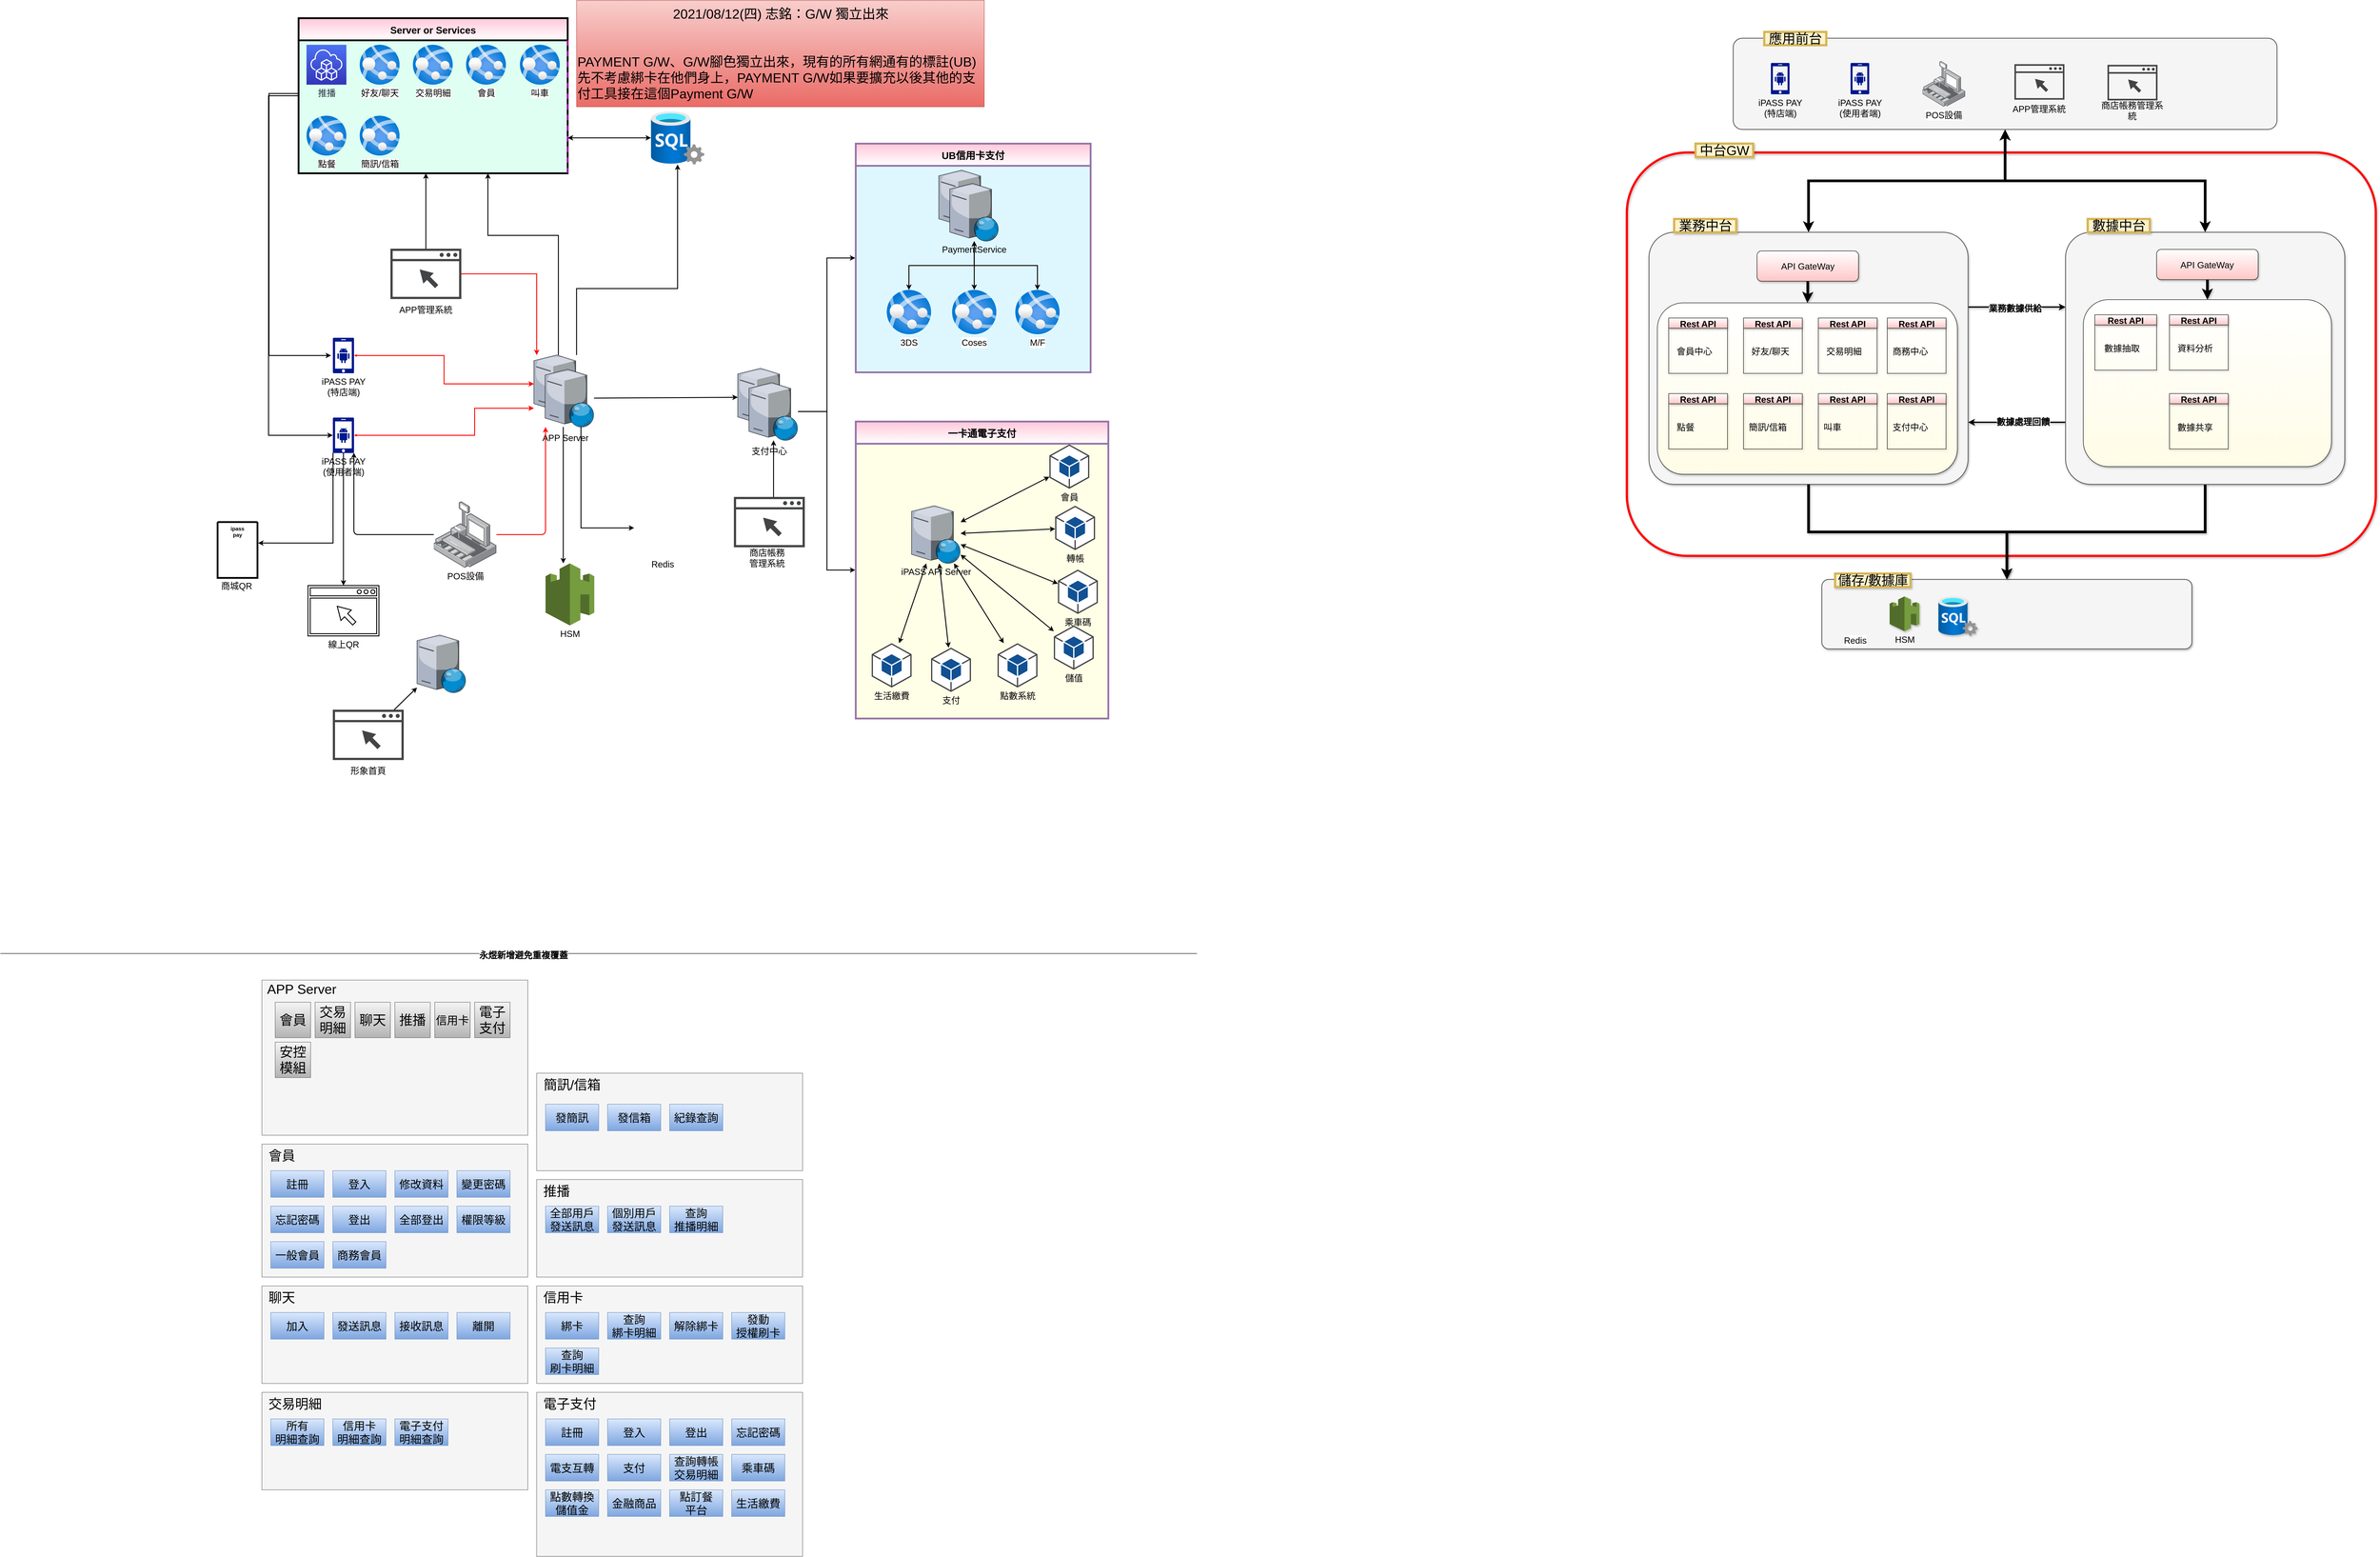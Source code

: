 <mxfile version="14.9.5" type="github">
  <diagram id="SJGPeemRXHp4dxk_nkfU" name="第1頁">
    <mxGraphModel dx="4647" dy="4115" grid="1" gridSize="10" guides="1" tooltips="1" connect="1" arrows="1" fold="1" page="1" pageScale="1" pageWidth="827" pageHeight="1169" math="0" shadow="0">
      <root>
        <mxCell id="0" />
        <mxCell id="1" parent="0" />
        <mxCell id="8eF-4W1-Dew91Le5EHnY-227" value="" style="rounded=1;whiteSpace=wrap;html=1;fontSize=20;strokeWidth=5;gradientColor=#FFFCE6;fillColor=none;strokeColor=#FF0000;shadow=1;" vertex="1" parent="1">
          <mxGeometry x="2540" y="-897" width="1690" height="910" as="geometry" />
        </mxCell>
        <mxCell id="x_JbOlr38HWDlTl8YInY-31" value="" style="endArrow=none;startArrow=classic;html=1;strokeWidth=2;edgeStyle=elbowEdgeStyle;elbow=vertical;rounded=0;startFill=1;endFill=0;" parent="1" source="x_JbOlr38HWDlTl8YInY-60" target="x_JbOlr38HWDlTl8YInY-30" edge="1">
          <mxGeometry width="50" height="50" relative="1" as="geometry">
            <mxPoint x="850" y="-191.613" as="sourcePoint" />
            <mxPoint x="360" y="-220" as="targetPoint" />
            <Array as="points">
              <mxPoint x="170" y="-590" />
              <mxPoint x="380" y="-770" />
              <mxPoint x="460" y="-650" />
              <mxPoint x="350" y="-810" />
            </Array>
          </mxGeometry>
        </mxCell>
        <mxCell id="x_JbOlr38HWDlTl8YInY-34" value="" style="group;strokeWidth=2;" parent="1" vertex="1" connectable="0">
          <mxGeometry x="520" y="-120" width="160" height="160.0" as="geometry" />
        </mxCell>
        <mxCell id="x_JbOlr38HWDlTl8YInY-17" value="" style="group;strokeWidth=2;" parent="x_JbOlr38HWDlTl8YInY-34" vertex="1" connectable="0">
          <mxGeometry x="5" width="160" height="113.6" as="geometry" />
        </mxCell>
        <mxCell id="x_JbOlr38HWDlTl8YInY-18" value="" style="pointerEvents=1;shadow=0;dashed=0;html=1;strokeColor=none;fillColor=#434445;aspect=fixed;labelPosition=center;verticalLabelPosition=bottom;verticalAlign=top;align=center;outlineConnect=0;shape=mxgraph.vvd.web_browser;fontSize=20;strokeWidth=2;" parent="x_JbOlr38HWDlTl8YInY-17" vertex="1">
          <mxGeometry width="160" height="113.6" as="geometry" />
        </mxCell>
        <mxCell id="x_JbOlr38HWDlTl8YInY-19" value="" style="shape=image;html=1;verticalAlign=top;verticalLabelPosition=bottom;labelBackgroundColor=#ffffff;imageAspect=0;aspect=fixed;image=https://cdn1.iconfinder.com/data/icons/logotypes/32/chrome-128.png;fontSize=20;strokeWidth=2;" parent="x_JbOlr38HWDlTl8YInY-17" vertex="1">
          <mxGeometry x="5" y="4" width="20" height="20" as="geometry" />
        </mxCell>
        <mxCell id="x_JbOlr38HWDlTl8YInY-20" value="商店帳務&lt;br&gt;管理系統" style="text;html=1;strokeColor=none;fillColor=none;align=center;verticalAlign=middle;whiteSpace=wrap;rounded=0;fontSize=20;strokeWidth=2;" parent="x_JbOlr38HWDlTl8YInY-34" vertex="1">
          <mxGeometry x="5" y="113.6" width="150" height="46.4" as="geometry" />
        </mxCell>
        <mxCell id="x_JbOlr38HWDlTl8YInY-73" style="edgeStyle=elbowEdgeStyle;rounded=0;orthogonalLoop=1;jettySize=auto;html=1;entryX=0;entryY=0.5;entryDx=0;entryDy=0;entryPerimeter=0;strokeWidth=2;elbow=vertical;" parent="1" source="Q3X7JTxSb5pfpih5gJmq-39" target="x_JbOlr38HWDlTl8YInY-15" edge="1">
          <mxGeometry relative="1" as="geometry">
            <mxPoint x="-200" y="-300" as="targetPoint" />
            <Array as="points">
              <mxPoint x="-525" y="-270" />
            </Array>
          </mxGeometry>
        </mxCell>
        <mxCell id="x_JbOlr38HWDlTl8YInY-55" value="" style="group;strokeWidth=2;" parent="1" vertex="1" connectable="0">
          <mxGeometry x="70" y="-440" width="150" height="209.0" as="geometry" />
        </mxCell>
        <mxCell id="x_JbOlr38HWDlTl8YInY-53" value="" style="group;strokeWidth=2;" parent="x_JbOlr38HWDlTl8YInY-55" vertex="1" connectable="0">
          <mxGeometry x="3.75" width="135.75" height="162.4" as="geometry" />
        </mxCell>
        <mxCell id="x_JbOlr38HWDlTl8YInY-30" value="" style="verticalLabelPosition=bottom;aspect=fixed;html=1;verticalAlign=top;strokeColor=none;align=center;outlineConnect=0;shape=mxgraph.citrix.web_server;fontSize=20;strokeWidth=2;" parent="x_JbOlr38HWDlTl8YInY-53" vertex="1">
          <mxGeometry width="110.5" height="130" as="geometry" />
        </mxCell>
        <mxCell id="x_JbOlr38HWDlTl8YInY-51" value="" style="verticalLabelPosition=bottom;aspect=fixed;html=1;verticalAlign=top;strokeColor=none;align=center;outlineConnect=0;shape=mxgraph.citrix.web_server;fontSize=20;strokeWidth=2;" parent="x_JbOlr38HWDlTl8YInY-53" vertex="1">
          <mxGeometry x="25.25" y="32.4" width="110.5" height="130" as="geometry" />
        </mxCell>
        <mxCell id="x_JbOlr38HWDlTl8YInY-54" value="APP Server" style="text;html=1;strokeColor=none;fillColor=none;align=center;verticalAlign=middle;whiteSpace=wrap;rounded=0;fontSize=20;strokeWidth=2;" parent="x_JbOlr38HWDlTl8YInY-55" vertex="1">
          <mxGeometry y="162.6" width="150" height="46.4" as="geometry" />
        </mxCell>
        <mxCell id="x_JbOlr38HWDlTl8YInY-60" value="" style="aspect=fixed;html=1;points=[];align=center;image;fontSize=12;image=img/lib/azure2/databases/SQL_Server.svg;strokeWidth=2;" parent="1" vertex="1">
          <mxGeometry x="338" y="-990" width="120" height="120" as="geometry" />
        </mxCell>
        <mxCell id="x_JbOlr38HWDlTl8YInY-68" value="" style="endArrow=classic;html=1;strokeWidth=2;edgeStyle=orthogonalEdgeStyle;strokeColor=#FF0000;" parent="1" source="x_JbOlr38HWDlTl8YInY-65" target="x_JbOlr38HWDlTl8YInY-51" edge="1">
          <mxGeometry width="50" height="50" relative="1" as="geometry">
            <mxPoint x="400" y="-470" as="sourcePoint" />
            <mxPoint x="450" y="-520" as="targetPoint" />
            <Array as="points">
              <mxPoint x="100" y="-35" />
            </Array>
          </mxGeometry>
        </mxCell>
        <mxCell id="8eF-4W1-Dew91Le5EHnY-244" style="edgeStyle=elbowEdgeStyle;rounded=0;orthogonalLoop=1;jettySize=auto;html=1;shadow=0;fontSize=20;startArrow=classic;startFill=1;startSize=6;strokeWidth=2;endArrow=none;endFill=0;" edge="1" parent="1" source="x_JbOlr38HWDlTl8YInY-71" target="x_JbOlr38HWDlTl8YInY-51">
          <mxGeometry relative="1" as="geometry">
            <Array as="points">
              <mxPoint x="180" y="-50" />
            </Array>
          </mxGeometry>
        </mxCell>
        <mxCell id="x_JbOlr38HWDlTl8YInY-71" value="&lt;font style=&quot;font-size: 20px&quot;&gt;Redis&lt;/font&gt;" style="shape=image;html=1;verticalAlign=top;verticalLabelPosition=bottom;labelBackgroundColor=#ffffff;imageAspect=0;aspect=fixed;image=https://cdn4.iconfinder.com/data/icons/redis-2/1451/Untitled-2-128.png;strokeWidth=2;" parent="1" vertex="1">
          <mxGeometry x="300" y="-115" width="128" height="128" as="geometry" />
        </mxCell>
        <mxCell id="k3EfGpvTS4f7lztcN1DA-3" value="&#xa;&#xa;" style="group;strokeWidth=2;" parent="1" vertex="1" connectable="0">
          <mxGeometry x="-380" y="360" width="160" height="160.0" as="geometry" />
        </mxCell>
        <mxCell id="k3EfGpvTS4f7lztcN1DA-4" value="" style="group;strokeWidth=2;" parent="k3EfGpvTS4f7lztcN1DA-3" vertex="1" connectable="0">
          <mxGeometry width="160" height="113.6" as="geometry" />
        </mxCell>
        <mxCell id="k3EfGpvTS4f7lztcN1DA-5" value="" style="pointerEvents=1;shadow=0;dashed=0;html=1;strokeColor=none;fillColor=#434445;aspect=fixed;labelPosition=center;verticalLabelPosition=bottom;verticalAlign=top;align=center;outlineConnect=0;shape=mxgraph.vvd.web_browser;fontSize=20;strokeWidth=2;" parent="k3EfGpvTS4f7lztcN1DA-4" vertex="1">
          <mxGeometry width="160" height="113.6" as="geometry" />
        </mxCell>
        <mxCell id="k3EfGpvTS4f7lztcN1DA-6" value="" style="shape=image;html=1;verticalAlign=top;verticalLabelPosition=bottom;labelBackgroundColor=#ffffff;imageAspect=0;aspect=fixed;image=https://cdn1.iconfinder.com/data/icons/logotypes/32/chrome-128.png;fontSize=20;strokeWidth=2;" parent="k3EfGpvTS4f7lztcN1DA-4" vertex="1">
          <mxGeometry x="5" y="4" width="20" height="20" as="geometry" />
        </mxCell>
        <mxCell id="k3EfGpvTS4f7lztcN1DA-7" value="形象首頁" style="text;html=1;strokeColor=none;fillColor=none;align=center;verticalAlign=middle;whiteSpace=wrap;rounded=0;fontSize=20;strokeWidth=2;" parent="k3EfGpvTS4f7lztcN1DA-3" vertex="1">
          <mxGeometry x="5" y="113.6" width="150" height="46.4" as="geometry" />
        </mxCell>
        <mxCell id="bLUmJ-rgid1CxlxQpGvQ-1" value="" style="verticalLabelPosition=bottom;aspect=fixed;html=1;verticalAlign=top;strokeColor=none;align=center;outlineConnect=0;shape=mxgraph.citrix.web_server;fontSize=20;strokeWidth=2;" parent="1" vertex="1">
          <mxGeometry x="-190" y="191.6" width="110.5" height="130" as="geometry" />
        </mxCell>
        <mxCell id="bLUmJ-rgid1CxlxQpGvQ-2" value="" style="group;strokeWidth=2;" parent="1" vertex="1" connectable="0">
          <mxGeometry x="-380" y="-479" width="48" height="260" as="geometry" />
        </mxCell>
        <mxCell id="x_JbOlr38HWDlTl8YInY-16" value="iPASS PAY&lt;br style=&quot;font-size: 20px&quot;&gt;(特店端)" style="aspect=fixed;pointerEvents=1;shadow=0;dashed=0;html=1;strokeColor=none;labelPosition=center;verticalLabelPosition=bottom;verticalAlign=top;align=center;fillColor=#00188D;shape=mxgraph.mscae.enterprise.android_phone;fontSize=20;strokeWidth=2;" parent="bLUmJ-rgid1CxlxQpGvQ-2" vertex="1">
          <mxGeometry width="48" height="80" as="geometry" />
        </mxCell>
        <mxCell id="x_JbOlr38HWDlTl8YInY-15" value="iPASS PAY&lt;br style=&quot;font-size: 20px;&quot;&gt;(使用者端)" style="aspect=fixed;pointerEvents=1;shadow=0;dashed=0;html=1;strokeColor=none;labelPosition=center;verticalLabelPosition=bottom;verticalAlign=top;align=center;fillColor=#00188D;shape=mxgraph.mscae.enterprise.android_phone;fontSize=20;strokeWidth=2;" parent="bLUmJ-rgid1CxlxQpGvQ-2" vertex="1">
          <mxGeometry y="180" width="48" height="80" as="geometry" />
        </mxCell>
        <mxCell id="8eF-4W1-Dew91Le5EHnY-245" style="edgeStyle=elbowEdgeStyle;rounded=0;orthogonalLoop=1;jettySize=auto;html=1;shadow=0;fontSize=20;startArrow=classic;startFill=1;startSize=6;strokeWidth=2;endArrow=none;endFill=0;" edge="1" parent="1" source="x_JbOlr38HWDlTl8YInY-75" target="x_JbOlr38HWDlTl8YInY-51">
          <mxGeometry relative="1" as="geometry">
            <Array as="points">
              <mxPoint x="140" y="-100" />
            </Array>
          </mxGeometry>
        </mxCell>
        <mxCell id="x_JbOlr38HWDlTl8YInY-75" value="&lt;font style=&quot;font-size: 20px&quot;&gt;HSM&lt;/font&gt;" style="outlineConnect=0;dashed=0;verticalLabelPosition=bottom;verticalAlign=top;align=center;html=1;shape=mxgraph.aws3.cloudhsm;fillColor=#759C3E;gradientColor=none;strokeWidth=2;" parent="1" vertex="1">
          <mxGeometry x="100" y="30" width="110" height="140" as="geometry" />
        </mxCell>
        <mxCell id="bLUmJ-rgid1CxlxQpGvQ-8" value="" style="group;strokeWidth=2;" parent="1" vertex="1" connectable="0">
          <mxGeometry x="-250" y="-680" width="160" height="160.0" as="geometry" />
        </mxCell>
        <mxCell id="bLUmJ-rgid1CxlxQpGvQ-9" value="" style="group;strokeWidth=2;" parent="bLUmJ-rgid1CxlxQpGvQ-8" vertex="1" connectable="0">
          <mxGeometry width="160" height="113.6" as="geometry" />
        </mxCell>
        <mxCell id="bLUmJ-rgid1CxlxQpGvQ-10" value="" style="pointerEvents=1;shadow=0;dashed=0;html=1;strokeColor=none;fillColor=#434445;aspect=fixed;labelPosition=center;verticalLabelPosition=bottom;verticalAlign=top;align=center;outlineConnect=0;shape=mxgraph.vvd.web_browser;fontSize=20;strokeWidth=2;" parent="bLUmJ-rgid1CxlxQpGvQ-9" vertex="1">
          <mxGeometry width="160" height="113.6" as="geometry" />
        </mxCell>
        <mxCell id="bLUmJ-rgid1CxlxQpGvQ-11" value="" style="shape=image;html=1;verticalAlign=top;verticalLabelPosition=bottom;labelBackgroundColor=#ffffff;imageAspect=0;aspect=fixed;image=https://cdn1.iconfinder.com/data/icons/logotypes/32/chrome-128.png;fontSize=20;strokeWidth=2;" parent="bLUmJ-rgid1CxlxQpGvQ-9" vertex="1">
          <mxGeometry x="5" y="4" width="20" height="20" as="geometry" />
        </mxCell>
        <mxCell id="bLUmJ-rgid1CxlxQpGvQ-12" value="APP管理系統" style="text;html=1;strokeColor=none;fillColor=none;align=center;verticalAlign=middle;whiteSpace=wrap;rounded=0;fontSize=20;strokeWidth=2;" parent="bLUmJ-rgid1CxlxQpGvQ-8" vertex="1">
          <mxGeometry x="5" y="113.6" width="150" height="46.4" as="geometry" />
        </mxCell>
        <mxCell id="bLUmJ-rgid1CxlxQpGvQ-26" value="" style="endArrow=classic;startArrow=none;html=1;strokeWidth=2;endFill=1;startFill=0;" parent="1" source="k3EfGpvTS4f7lztcN1DA-5" target="bLUmJ-rgid1CxlxQpGvQ-1" edge="1">
          <mxGeometry width="50" height="50" relative="1" as="geometry">
            <mxPoint x="-100" y="-80" as="sourcePoint" />
            <mxPoint x="-50" y="-130" as="targetPoint" />
          </mxGeometry>
        </mxCell>
        <mxCell id="x_JbOlr38HWDlTl8YInY-65" value="POS設備" style="points=[];aspect=fixed;html=1;align=center;shadow=0;dashed=0;image;image=img/lib/allied_telesis/security/POS.svg;fontSize=20;strokeWidth=2;" parent="1" vertex="1">
          <mxGeometry x="-152.12" y="-110" width="141.25" height="150" as="geometry" />
        </mxCell>
        <mxCell id="Q3X7JTxSb5pfpih5gJmq-4" value="" style="endArrow=classic;html=1;strokeWidth=2;entryX=0.99;entryY=0.99;entryDx=0;entryDy=0;entryPerimeter=0;edgeStyle=orthogonalEdgeStyle;" parent="1" source="x_JbOlr38HWDlTl8YInY-65" target="x_JbOlr38HWDlTl8YInY-15" edge="1">
          <mxGeometry width="50" height="50" relative="1" as="geometry">
            <mxPoint x="300" y="19" as="sourcePoint" />
            <mxPoint x="350" y="-31" as="targetPoint" />
          </mxGeometry>
        </mxCell>
        <mxCell id="Q3X7JTxSb5pfpih5gJmq-10" value="" style="endArrow=classic;html=1;strokeWidth=2;exitX=0.5;exitY=1;exitDx=0;exitDy=0;exitPerimeter=0;" parent="1" source="x_JbOlr38HWDlTl8YInY-15" target="Q3X7JTxSb5pfpih5gJmq-7" edge="1">
          <mxGeometry width="50" height="50" relative="1" as="geometry">
            <mxPoint x="280" y="19" as="sourcePoint" />
            <mxPoint x="330" y="-31" as="targetPoint" />
          </mxGeometry>
        </mxCell>
        <mxCell id="Q3X7JTxSb5pfpih5gJmq-21" value="" style="group" parent="1" vertex="1" connectable="0">
          <mxGeometry x="-436" y="80" width="160" height="113.6" as="geometry" />
        </mxCell>
        <mxCell id="Q3X7JTxSb5pfpih5gJmq-7" value="線上QR" style="pointerEvents=1;shadow=0;dashed=0;html=1;aspect=fixed;labelPosition=center;verticalLabelPosition=bottom;verticalAlign=top;align=center;outlineConnect=0;shape=mxgraph.vvd.web_browser;fontSize=20;strokeWidth=2;" parent="Q3X7JTxSb5pfpih5gJmq-21" vertex="1">
          <mxGeometry width="160" height="113.6" as="geometry" />
        </mxCell>
        <mxCell id="Q3X7JTxSb5pfpih5gJmq-8" value="" style="shape=image;html=1;verticalAlign=top;verticalLabelPosition=bottom;labelBackgroundColor=#ffffff;imageAspect=0;aspect=fixed;image=https://cdn1.iconfinder.com/data/icons/logotypes/32/chrome-128.png;fontSize=20;strokeWidth=2;" parent="Q3X7JTxSb5pfpih5gJmq-21" vertex="1">
          <mxGeometry x="5" y="4" width="20" height="20" as="geometry" />
        </mxCell>
        <mxCell id="Q3X7JTxSb5pfpih5gJmq-12" value="" style="shape=image;html=1;verticalAlign=top;verticalLabelPosition=bottom;labelBackgroundColor=#ffffff;imageAspect=0;aspect=fixed;image=https://cdn0.iconfinder.com/data/icons/view-1/20/qrcode-128.png;strokeWidth=4;" parent="Q3X7JTxSb5pfpih5gJmq-21" vertex="1">
          <mxGeometry x="47" y="30" width="68" height="68" as="geometry" />
        </mxCell>
        <mxCell id="Q3X7JTxSb5pfpih5gJmq-24" value="" style="group" parent="1" vertex="1" connectable="0">
          <mxGeometry x="-672" y="-63.2" width="150" height="166.4" as="geometry" />
        </mxCell>
        <mxCell id="Q3X7JTxSb5pfpih5gJmq-17" value="" style="group" parent="Q3X7JTxSb5pfpih5gJmq-24" vertex="1" connectable="0">
          <mxGeometry x="12" width="126" height="126" as="geometry" />
        </mxCell>
        <mxCell id="Q3X7JTxSb5pfpih5gJmq-16" value="&#xa;&#xa;&#xa;&#xa;ipass&#xa;pay&#xa;" style="swimlane;startSize=0;strokeWidth=4;" parent="Q3X7JTxSb5pfpih5gJmq-17" vertex="1">
          <mxGeometry x="20" width="90" height="126" as="geometry">
            <mxRectangle x="20" width="50" height="40" as="alternateBounds" />
          </mxGeometry>
        </mxCell>
        <mxCell id="Q3X7JTxSb5pfpih5gJmq-14" value="" style="shape=image;html=1;verticalAlign=top;verticalLabelPosition=bottom;labelBackgroundColor=#ffffff;imageAspect=0;aspect=fixed;image=https://cdn0.iconfinder.com/data/icons/view-1/20/qrcode-128.png;strokeWidth=4;" parent="Q3X7JTxSb5pfpih5gJmq-16" vertex="1">
          <mxGeometry x="11" y="40" width="68" height="68" as="geometry" />
        </mxCell>
        <mxCell id="Q3X7JTxSb5pfpih5gJmq-9" value="商城QR" style="text;html=1;strokeColor=none;fillColor=none;align=center;verticalAlign=middle;whiteSpace=wrap;rounded=0;fontSize=20;strokeWidth=2;" parent="Q3X7JTxSb5pfpih5gJmq-24" vertex="1">
          <mxGeometry y="120.0" width="150" height="46.4" as="geometry" />
        </mxCell>
        <mxCell id="Q3X7JTxSb5pfpih5gJmq-40" style="edgeStyle=elbowEdgeStyle;rounded=0;orthogonalLoop=1;jettySize=auto;elbow=vertical;html=1;startArrow=classic;startFill=1;endArrow=none;endFill=0;strokeWidth=2;" parent="1" source="Q3X7JTxSb5pfpih5gJmq-39" target="x_JbOlr38HWDlTl8YInY-30" edge="1">
          <mxGeometry relative="1" as="geometry">
            <Array as="points">
              <mxPoint x="-30" y="-710" />
              <mxPoint x="60" y="-740" />
              <mxPoint x="-20" y="-800" />
            </Array>
          </mxGeometry>
        </mxCell>
        <mxCell id="Q3X7JTxSb5pfpih5gJmq-70" style="edgeStyle=elbowEdgeStyle;rounded=0;orthogonalLoop=1;jettySize=auto;elbow=vertical;html=1;startArrow=classic;startFill=1;endArrow=classic;endFill=1;startSize=6;strokeWidth=2;" parent="1" source="Q3X7JTxSb5pfpih5gJmq-39" target="x_JbOlr38HWDlTl8YInY-60" edge="1">
          <mxGeometry relative="1" as="geometry">
            <mxPoint x="110" y="-1120" as="sourcePoint" />
          </mxGeometry>
        </mxCell>
        <mxCell id="Q3X7JTxSb5pfpih5gJmq-73" style="edgeStyle=elbowEdgeStyle;rounded=0;orthogonalLoop=1;jettySize=auto;html=1;entryX=0;entryY=0.5;entryDx=0;entryDy=0;entryPerimeter=0;startArrow=classic;startFill=1;endArrow=classic;endFill=1;startSize=0;strokeWidth=2;" parent="1" edge="1">
          <mxGeometry relative="1" as="geometry">
            <mxPoint x="-450" y="-1030" as="sourcePoint" />
            <mxPoint x="-384" y="-439" as="targetPoint" />
            <Array as="points">
              <mxPoint x="-524" y="-750" />
            </Array>
          </mxGeometry>
        </mxCell>
        <mxCell id="Q3X7JTxSb5pfpih5gJmq-79" style="edgeStyle=elbowEdgeStyle;rounded=0;orthogonalLoop=1;jettySize=auto;html=1;startArrow=classic;startFill=1;endArrow=none;endFill=0;startSize=6;strokeWidth=2;" parent="1" source="Q3X7JTxSb5pfpih5gJmq-39" target="bLUmJ-rgid1CxlxQpGvQ-10" edge="1">
          <mxGeometry relative="1" as="geometry" />
        </mxCell>
        <mxCell id="Q3X7JTxSb5pfpih5gJmq-39" value="Server or Services" style="swimlane;horizontal=1;strokeWidth=4;swimlaneFillColor=#DEFFF1;rounded=0;shadow=0;glass=0;separatorColor=#990099;fillColor=#FFC7DA;noLabel=0;labelPadding=0;strokeOpacity=100;container=0;arcSize=0;sketch=0;fillStyle=auto;gradientColor=#ffffff;startSize=50;fontSize=22;" parent="1" vertex="1">
          <mxGeometry x="-457.25" y="-1200" width="607.25" height="350" as="geometry">
            <mxRectangle x="-360" y="-1180" width="30" height="140" as="alternateBounds" />
          </mxGeometry>
        </mxCell>
        <mxCell id="Q3X7JTxSb5pfpih5gJmq-35" value="&lt;font style=&quot;font-size: 20px&quot;&gt;好友/聊天&lt;br&gt;&lt;/font&gt;" style="aspect=fixed;html=1;points=[];align=center;image;fontSize=12;image=img/lib/azure2/app_services/App_Services.svg;strokeWidth=2;" parent="Q3X7JTxSb5pfpih5gJmq-39" vertex="1">
          <mxGeometry x="137.88" y="60" width="90" height="90" as="geometry" />
        </mxCell>
        <mxCell id="Q3X7JTxSb5pfpih5gJmq-38" value="&lt;font style=&quot;font-size: 20px&quot;&gt;交易明細&lt;br&gt;&lt;/font&gt;" style="aspect=fixed;html=1;points=[];align=center;image;fontSize=12;image=img/lib/azure2/app_services/App_Services.svg;strokeWidth=2;" parent="Q3X7JTxSb5pfpih5gJmq-39" vertex="1">
          <mxGeometry x="257.88" y="60" width="90" height="90" as="geometry" />
        </mxCell>
        <mxCell id="Q3X7JTxSb5pfpih5gJmq-34" value="&lt;font style=&quot;font-size: 20px&quot;&gt;會員&lt;br&gt;&lt;/font&gt;" style="aspect=fixed;html=1;points=[];align=center;image;fontSize=12;image=img/lib/azure2/app_services/App_Services.svg;strokeWidth=2;" parent="Q3X7JTxSb5pfpih5gJmq-39" vertex="1">
          <mxGeometry x="377.88" y="60" width="90" height="90" as="geometry" />
        </mxCell>
        <mxCell id="Q3X7JTxSb5pfpih5gJmq-71" value="&lt;font style=&quot;font-size: 20px&quot;&gt;叫車&lt;br&gt;&lt;/font&gt;" style="aspect=fixed;html=1;points=[];align=center;image;fontSize=12;image=img/lib/azure2/app_services/App_Services.svg;strokeWidth=2;" parent="Q3X7JTxSb5pfpih5gJmq-39" vertex="1">
          <mxGeometry x="499.38" y="60" width="90" height="90" as="geometry" />
        </mxCell>
        <mxCell id="x_JbOlr38HWDlTl8YInY-40" value="&lt;span style=&quot;font-size: 20px&quot;&gt;推播&lt;br&gt;&lt;/span&gt;" style="points=[[0,0,0],[0.25,0,0],[0.5,0,0],[0.75,0,0],[1,0,0],[0,1,0],[0.25,1,0],[0.5,1,0],[0.75,1,0],[1,1,0],[0,0.25,0],[0,0.5,0],[0,0.75,0],[1,0.25,0],[1,0.5,0],[1,0.75,0]];outlineConnect=0;fontColor=#232F3E;gradientColor=#4D72F3;gradientDirection=north;fillColor=#3334B9;strokeColor=#ffffff;dashed=0;verticalLabelPosition=bottom;verticalAlign=top;align=center;html=1;fontSize=12;fontStyle=0;aspect=fixed;shape=mxgraph.aws4.resourceIcon;resIcon=mxgraph.aws4.cloud_development_kit;strokeWidth=2;" parent="Q3X7JTxSb5pfpih5gJmq-39" vertex="1">
          <mxGeometry x="17.88" y="60" width="90" height="90" as="geometry" />
        </mxCell>
        <mxCell id="Q3X7JTxSb5pfpih5gJmq-74" value="&lt;font style=&quot;font-size: 20px&quot;&gt;點餐&lt;br&gt;&lt;/font&gt;" style="aspect=fixed;html=1;points=[];align=center;image;fontSize=12;image=img/lib/azure2/app_services/App_Services.svg;strokeWidth=2;" parent="Q3X7JTxSb5pfpih5gJmq-39" vertex="1">
          <mxGeometry x="17.88" y="220" width="90" height="90" as="geometry" />
        </mxCell>
        <mxCell id="pClytDhcYSaPeiwyFxRQ-5" value="&lt;font style=&quot;font-size: 20px&quot;&gt;簡訊/信箱&lt;br&gt;&lt;/font&gt;" style="aspect=fixed;html=1;points=[];align=center;image;fontSize=12;image=img/lib/azure2/app_services/App_Services.svg;strokeWidth=2;" parent="Q3X7JTxSb5pfpih5gJmq-39" vertex="1">
          <mxGeometry x="137.88" y="220" width="90" height="90" as="geometry" />
        </mxCell>
        <mxCell id="Q3X7JTxSb5pfpih5gJmq-80" style="edgeStyle=elbowEdgeStyle;rounded=0;orthogonalLoop=1;jettySize=auto;html=1;startArrow=none;startFill=0;endArrow=classic;endFill=1;startSize=0;strokeWidth=2;strokeColor=#FF0000;" parent="1" source="bLUmJ-rgid1CxlxQpGvQ-10" target="x_JbOlr38HWDlTl8YInY-30" edge="1">
          <mxGeometry relative="1" as="geometry">
            <Array as="points">
              <mxPoint x="80" y="-510" />
            </Array>
          </mxGeometry>
        </mxCell>
        <mxCell id="Q3X7JTxSb5pfpih5gJmq-81" style="edgeStyle=elbowEdgeStyle;rounded=0;orthogonalLoop=1;jettySize=auto;html=1;startArrow=classic;startFill=1;endArrow=classic;endFill=1;startSize=0;strokeWidth=2;strokeColor=#FF0000;" parent="1" source="x_JbOlr38HWDlTl8YInY-16" target="x_JbOlr38HWDlTl8YInY-30" edge="1">
          <mxGeometry relative="1" as="geometry" />
        </mxCell>
        <mxCell id="Q3X7JTxSb5pfpih5gJmq-82" style="edgeStyle=elbowEdgeStyle;rounded=0;orthogonalLoop=1;jettySize=auto;html=1;startArrow=classic;startFill=1;endArrow=classic;endFill=1;startSize=0;strokeWidth=2;strokeColor=#FF0000;" parent="1" source="x_JbOlr38HWDlTl8YInY-15" target="x_JbOlr38HWDlTl8YInY-30" edge="1">
          <mxGeometry relative="1" as="geometry">
            <Array as="points">
              <mxPoint x="-60" y="-320" />
              <mxPoint x="-70" y="-320" />
            </Array>
          </mxGeometry>
        </mxCell>
        <mxCell id="Q3X7JTxSb5pfpih5gJmq-86" style="edgeStyle=orthogonalEdgeStyle;rounded=0;orthogonalLoop=1;jettySize=auto;html=1;entryX=0.01;entryY=0.99;entryDx=0;entryDy=0;entryPerimeter=0;startArrow=classic;startFill=1;endArrow=none;endFill=0;startSize=6;strokeWidth=2;exitX=1.016;exitY=0.375;exitDx=0;exitDy=0;exitPerimeter=0;" parent="1" source="Q3X7JTxSb5pfpih5gJmq-16" target="x_JbOlr38HWDlTl8YInY-15" edge="1">
          <mxGeometry relative="1" as="geometry">
            <Array as="points">
              <mxPoint x="-379" y="-16" />
            </Array>
          </mxGeometry>
        </mxCell>
        <mxCell id="8eF-4W1-Dew91Le5EHnY-242" style="edgeStyle=elbowEdgeStyle;rounded=0;orthogonalLoop=1;jettySize=auto;html=1;shadow=0;fontSize=20;startArrow=classic;startFill=1;startSize=6;strokeWidth=2;endArrow=none;endFill=0;" edge="1" parent="1" source="Q3X7JTxSb5pfpih5gJmq-95" target="8eF-4W1-Dew91Le5EHnY-239">
          <mxGeometry relative="1" as="geometry" />
        </mxCell>
        <mxCell id="Q3X7JTxSb5pfpih5gJmq-95" value="UB信用卡支付" style="swimlane;rounded=0;shadow=0;glass=0;sketch=0;startSize=50;strokeColor=#9673a6;strokeWidth=4;fillColor=#FFC7DA;gradientDirection=south;perimeterSpacing=1;swimlaneFillColor=#DEF7FF;fontSize=22;fontStyle=1;gradientColor=#FFFFFF;" parent="1" vertex="1">
          <mxGeometry x="800" y="-917" width="530" height="516" as="geometry">
            <mxRectangle x="580" y="-980" width="130" height="20" as="alternateBounds" />
          </mxGeometry>
        </mxCell>
        <mxCell id="Q3X7JTxSb5pfpih5gJmq-100" style="edgeStyle=orthogonalEdgeStyle;rounded=0;orthogonalLoop=1;jettySize=auto;html=1;fontSize=22;startArrow=classic;startFill=1;endArrow=classic;endFill=1;strokeWidth=2;" parent="Q3X7JTxSb5pfpih5gJmq-95" source="x_JbOlr38HWDlTl8YInY-63" target="bLUmJ-rgid1CxlxQpGvQ-53" edge="1">
          <mxGeometry relative="1" as="geometry" />
        </mxCell>
        <mxCell id="x_JbOlr38HWDlTl8YInY-63" value="&lt;font style=&quot;font-size: 20px&quot;&gt;Coses&lt;/font&gt;" style="aspect=fixed;html=1;points=[];align=center;image;fontSize=12;image=img/lib/azure2/app_services/App_Services.svg;strokeWidth=2;" parent="Q3X7JTxSb5pfpih5gJmq-95" vertex="1">
          <mxGeometry x="217.37" y="330" width="100" height="100" as="geometry" />
        </mxCell>
        <mxCell id="Q3X7JTxSb5pfpih5gJmq-103" style="edgeStyle=elbowEdgeStyle;rounded=0;orthogonalLoop=1;jettySize=auto;elbow=vertical;html=1;fontSize=22;startArrow=classic;startFill=1;endArrow=classic;endFill=1;strokeWidth=2;" parent="Q3X7JTxSb5pfpih5gJmq-95" source="x_JbOlr38HWDlTl8YInY-64" target="bLUmJ-rgid1CxlxQpGvQ-53" edge="1">
          <mxGeometry relative="1" as="geometry" />
        </mxCell>
        <mxCell id="x_JbOlr38HWDlTl8YInY-64" value="&lt;font style=&quot;font-size: 20px&quot;&gt;3DS&lt;br&gt;&lt;/font&gt;" style="aspect=fixed;html=1;points=[];align=center;image;fontSize=12;image=img/lib/azure2/app_services/App_Services.svg;strokeWidth=2;" parent="Q3X7JTxSb5pfpih5gJmq-95" vertex="1">
          <mxGeometry x="70" y="330" width="100" height="100" as="geometry" />
        </mxCell>
        <mxCell id="Q3X7JTxSb5pfpih5gJmq-102" style="edgeStyle=elbowEdgeStyle;rounded=0;orthogonalLoop=1;jettySize=auto;html=1;fontSize=22;startArrow=classic;startFill=1;endArrow=classic;endFill=1;strokeWidth=2;elbow=vertical;" parent="Q3X7JTxSb5pfpih5gJmq-95" source="bLUmJ-rgid1CxlxQpGvQ-27" target="bLUmJ-rgid1CxlxQpGvQ-53" edge="1">
          <mxGeometry relative="1" as="geometry" />
        </mxCell>
        <mxCell id="bLUmJ-rgid1CxlxQpGvQ-27" value="&lt;font style=&quot;font-size: 20px&quot;&gt;M/F&lt;br&gt;&lt;/font&gt;" style="aspect=fixed;html=1;points=[];align=center;image;fontSize=12;image=img/lib/azure2/app_services/App_Services.svg;strokeWidth=2;" parent="Q3X7JTxSb5pfpih5gJmq-95" vertex="1">
          <mxGeometry x="360.0" y="330" width="100" height="100" as="geometry" />
        </mxCell>
        <mxCell id="bLUmJ-rgid1CxlxQpGvQ-5" value="" style="verticalLabelPosition=bottom;aspect=fixed;html=1;verticalAlign=top;strokeColor=none;align=center;outlineConnect=0;shape=mxgraph.citrix.web_server;fontSize=20;strokeWidth=2;" parent="Q3X7JTxSb5pfpih5gJmq-95" vertex="1">
          <mxGeometry x="187.37" y="60" width="110.5" height="130" as="geometry" />
        </mxCell>
        <mxCell id="bLUmJ-rgid1CxlxQpGvQ-53" value="PaymentService" style="verticalLabelPosition=bottom;aspect=fixed;html=1;verticalAlign=top;strokeColor=none;align=center;outlineConnect=0;shape=mxgraph.citrix.web_server;fontSize=20;strokeWidth=2;" parent="Q3X7JTxSb5pfpih5gJmq-95" vertex="1">
          <mxGeometry x="212.12" y="90" width="110.5" height="130" as="geometry" />
        </mxCell>
        <mxCell id="8eF-4W1-Dew91Le5EHnY-243" style="edgeStyle=elbowEdgeStyle;rounded=0;orthogonalLoop=1;jettySize=auto;html=1;shadow=0;fontSize=20;startArrow=classic;startFill=1;startSize=6;strokeWidth=2;endArrow=none;endFill=0;" edge="1" parent="1" source="Q3X7JTxSb5pfpih5gJmq-105" target="8eF-4W1-Dew91Le5EHnY-239">
          <mxGeometry relative="1" as="geometry" />
        </mxCell>
        <mxCell id="Q3X7JTxSb5pfpih5gJmq-105" value="一卡通電子支付" style="swimlane;rounded=0;shadow=0;glass=0;sketch=0;startSize=50;strokeColor=#9673a6;strokeWidth=4;fillColor=#FFC7DA;gradientDirection=south;perimeterSpacing=1;swimlaneFillColor=#FEFFE6;fontSize=22;fontStyle=1;gradientColor=#FFFFFF;" parent="1" vertex="1">
          <mxGeometry x="800" y="-290" width="570" height="670" as="geometry">
            <mxRectangle x="580" y="-980" width="130" height="20" as="alternateBounds" />
          </mxGeometry>
        </mxCell>
        <mxCell id="x_JbOlr38HWDlTl8YInY-32" value="iPASS API Server" style="verticalLabelPosition=bottom;aspect=fixed;html=1;verticalAlign=top;strokeColor=none;align=center;outlineConnect=0;shape=mxgraph.citrix.web_server;fontSize=20;strokeWidth=2;" parent="Q3X7JTxSb5pfpih5gJmq-105" vertex="1">
          <mxGeometry x="126" y="190.0" width="110.5" height="130" as="geometry" />
        </mxCell>
        <mxCell id="bLUmJ-rgid1CxlxQpGvQ-30" value="&lt;font style=&quot;font-size: 20px&quot;&gt;點數系統&lt;/font&gt;" style="outlineConnect=0;dashed=0;verticalLabelPosition=bottom;verticalAlign=top;align=center;html=1;shape=mxgraph.aws3.android;fillColor=#115193;gradientColor=none;strokeWidth=2;" parent="Q3X7JTxSb5pfpih5gJmq-105" vertex="1">
          <mxGeometry x="320" y="500.0" width="90" height="100" as="geometry" />
        </mxCell>
        <mxCell id="bLUmJ-rgid1CxlxQpGvQ-51" value="" style="endArrow=classic;startArrow=classic;html=1;strokeWidth=2;" parent="Q3X7JTxSb5pfpih5gJmq-105" source="x_JbOlr38HWDlTl8YInY-32" target="bLUmJ-rgid1CxlxQpGvQ-30" edge="1">
          <mxGeometry width="50" height="50" relative="1" as="geometry">
            <mxPoint x="258.065" y="291.8" as="sourcePoint" />
            <mxPoint x="314.804" y="166.8" as="targetPoint" />
          </mxGeometry>
        </mxCell>
        <mxCell id="bLUmJ-rgid1CxlxQpGvQ-31" value="&lt;span style=&quot;font-size: 20px&quot;&gt;儲值&lt;/span&gt;" style="outlineConnect=0;dashed=0;verticalLabelPosition=bottom;verticalAlign=top;align=center;html=1;shape=mxgraph.aws3.android;fillColor=#115193;gradientColor=none;strokeWidth=2;" parent="Q3X7JTxSb5pfpih5gJmq-105" vertex="1">
          <mxGeometry x="447" y="460.0" width="90" height="100" as="geometry" />
        </mxCell>
        <mxCell id="bLUmJ-rgid1CxlxQpGvQ-50" value="" style="endArrow=classic;startArrow=classic;html=1;strokeWidth=2;" parent="Q3X7JTxSb5pfpih5gJmq-105" source="x_JbOlr38HWDlTl8YInY-32" target="bLUmJ-rgid1CxlxQpGvQ-31" edge="1">
          <mxGeometry width="50" height="50" relative="1" as="geometry">
            <mxPoint x="248.065" y="281.8" as="sourcePoint" />
            <mxPoint x="304.804" y="156.8" as="targetPoint" />
          </mxGeometry>
        </mxCell>
        <mxCell id="bLUmJ-rgid1CxlxQpGvQ-32" value="&lt;span style=&quot;font-size: 20px&quot;&gt;轉帳&lt;/span&gt;" style="outlineConnect=0;dashed=0;verticalLabelPosition=bottom;verticalAlign=top;align=center;html=1;shape=mxgraph.aws3.android;fillColor=#115193;gradientColor=none;strokeWidth=2;" parent="Q3X7JTxSb5pfpih5gJmq-105" vertex="1">
          <mxGeometry x="450" y="190.0" width="90" height="100" as="geometry" />
        </mxCell>
        <mxCell id="bLUmJ-rgid1CxlxQpGvQ-49" value="" style="endArrow=classic;startArrow=classic;html=1;strokeWidth=2;" parent="Q3X7JTxSb5pfpih5gJmq-105" source="x_JbOlr38HWDlTl8YInY-32" target="bLUmJ-rgid1CxlxQpGvQ-32" edge="1">
          <mxGeometry width="50" height="50" relative="1" as="geometry">
            <mxPoint x="238.065" y="271.8" as="sourcePoint" />
            <mxPoint x="294.804" y="146.8" as="targetPoint" />
          </mxGeometry>
        </mxCell>
        <mxCell id="bLUmJ-rgid1CxlxQpGvQ-33" value="&lt;span style=&quot;font-size: 20px&quot;&gt;會員&lt;/span&gt;" style="outlineConnect=0;dashed=0;verticalLabelPosition=bottom;verticalAlign=top;align=center;html=1;shape=mxgraph.aws3.android;fillColor=#115193;gradientColor=none;strokeWidth=2;" parent="Q3X7JTxSb5pfpih5gJmq-105" vertex="1">
          <mxGeometry x="437" y="51.6" width="90" height="100" as="geometry" />
        </mxCell>
        <mxCell id="bLUmJ-rgid1CxlxQpGvQ-48" value="" style="endArrow=classic;startArrow=classic;html=1;strokeWidth=2;" parent="Q3X7JTxSb5pfpih5gJmq-105" source="x_JbOlr38HWDlTl8YInY-32" target="bLUmJ-rgid1CxlxQpGvQ-33" edge="1">
          <mxGeometry width="50" height="50" relative="1" as="geometry">
            <mxPoint x="-446.342" y="-342.2" as="sourcePoint" />
            <mxPoint x="-283.506" y="-543.2" as="targetPoint" />
          </mxGeometry>
        </mxCell>
        <mxCell id="bLUmJ-rgid1CxlxQpGvQ-34" value="&lt;font style=&quot;font-size: 20px&quot;&gt;支付&lt;/font&gt;" style="outlineConnect=0;dashed=0;verticalLabelPosition=bottom;verticalAlign=top;align=center;html=1;shape=mxgraph.aws3.android;fillColor=#115193;gradientColor=none;strokeWidth=2;" parent="Q3X7JTxSb5pfpih5gJmq-105" vertex="1">
          <mxGeometry x="170" y="510" width="90" height="100" as="geometry" />
        </mxCell>
        <mxCell id="bLUmJ-rgid1CxlxQpGvQ-52" value="" style="endArrow=classic;startArrow=classic;html=1;strokeWidth=2;" parent="Q3X7JTxSb5pfpih5gJmq-105" source="bLUmJ-rgid1CxlxQpGvQ-34" target="x_JbOlr38HWDlTl8YInY-32" edge="1">
          <mxGeometry width="50" height="50" relative="1" as="geometry">
            <mxPoint x="268.065" y="301.8" as="sourcePoint" />
            <mxPoint x="172" y="316.8" as="targetPoint" />
          </mxGeometry>
        </mxCell>
        <mxCell id="pClytDhcYSaPeiwyFxRQ-3" value="&lt;font style=&quot;font-size: 20px&quot;&gt;生活繳費&lt;br&gt;&lt;/font&gt;" style="outlineConnect=0;dashed=0;verticalLabelPosition=bottom;verticalAlign=top;align=center;html=1;shape=mxgraph.aws3.android;fillColor=#115193;gradientColor=none;strokeWidth=2;" parent="Q3X7JTxSb5pfpih5gJmq-105" vertex="1">
          <mxGeometry x="36" y="500" width="90" height="100" as="geometry" />
        </mxCell>
        <mxCell id="pClytDhcYSaPeiwyFxRQ-4" value="&lt;span style=&quot;font-size: 20px&quot;&gt;乘車碼&lt;/span&gt;" style="outlineConnect=0;dashed=0;verticalLabelPosition=bottom;verticalAlign=top;align=center;html=1;shape=mxgraph.aws3.android;fillColor=#115193;gradientColor=none;strokeWidth=2;" parent="Q3X7JTxSb5pfpih5gJmq-105" vertex="1">
          <mxGeometry x="456.25" y="334" width="90" height="100" as="geometry" />
        </mxCell>
        <mxCell id="pClytDhcYSaPeiwyFxRQ-20" value="" style="endArrow=classic;startArrow=classic;html=1;strokeWidth=2;" parent="Q3X7JTxSb5pfpih5gJmq-105" source="x_JbOlr38HWDlTl8YInY-32" target="pClytDhcYSaPeiwyFxRQ-4" edge="1">
          <mxGeometry width="50" height="50" relative="1" as="geometry">
            <mxPoint x="246.5" y="262.359" as="sourcePoint" />
            <mxPoint x="460" y="252.151" as="targetPoint" />
          </mxGeometry>
        </mxCell>
        <mxCell id="pClytDhcYSaPeiwyFxRQ-21" value="" style="endArrow=classic;startArrow=classic;html=1;strokeWidth=2;" parent="Q3X7JTxSb5pfpih5gJmq-105" source="x_JbOlr38HWDlTl8YInY-32" target="pClytDhcYSaPeiwyFxRQ-3" edge="1">
          <mxGeometry width="50" height="50" relative="1" as="geometry">
            <mxPoint x="256.5" y="272.359" as="sourcePoint" />
            <mxPoint x="470" y="262.151" as="targetPoint" />
          </mxGeometry>
        </mxCell>
        <mxCell id="k9WkVvhcxAs3cIQa7Ger-1" value="" style="group" parent="1" vertex="1" connectable="0">
          <mxGeometry x="-540" y="970" width="600" height="350" as="geometry" />
        </mxCell>
        <mxCell id="k9WkVvhcxAs3cIQa7Ger-2" value="" style="rounded=0;whiteSpace=wrap;html=1;fillColor=#f5f5f5;strokeColor=#666666;fontColor=#333333;" parent="k9WkVvhcxAs3cIQa7Ger-1" vertex="1">
          <mxGeometry width="600" height="350" as="geometry" />
        </mxCell>
        <mxCell id="k9WkVvhcxAs3cIQa7Ger-3" value="APP Server" style="text;html=1;strokeColor=none;fillColor=none;align=center;verticalAlign=middle;whiteSpace=wrap;rounded=0;fontSize=30;" parent="k9WkVvhcxAs3cIQa7Ger-1" vertex="1">
          <mxGeometry x="10" y="10" width="160" height="20" as="geometry" />
        </mxCell>
        <mxCell id="k9WkVvhcxAs3cIQa7Ger-4" value="會員" style="whiteSpace=wrap;html=1;aspect=fixed;fontSize=30;gradientColor=#b3b3b3;fillColor=#f5f5f5;strokeColor=#666666;" parent="k9WkVvhcxAs3cIQa7Ger-1" vertex="1">
          <mxGeometry x="30" y="50" width="80" height="80" as="geometry" />
        </mxCell>
        <mxCell id="k9WkVvhcxAs3cIQa7Ger-5" value="交易明細" style="whiteSpace=wrap;html=1;aspect=fixed;fontSize=30;gradientColor=#b3b3b3;fillColor=#f5f5f5;strokeColor=#666666;" parent="k9WkVvhcxAs3cIQa7Ger-1" vertex="1">
          <mxGeometry x="120" y="50" width="80" height="80" as="geometry" />
        </mxCell>
        <mxCell id="k9WkVvhcxAs3cIQa7Ger-6" value="聊天" style="whiteSpace=wrap;html=1;aspect=fixed;fontSize=30;gradientColor=#b3b3b3;fillColor=#f5f5f5;strokeColor=#666666;" parent="k9WkVvhcxAs3cIQa7Ger-1" vertex="1">
          <mxGeometry x="210" y="50" width="80" height="80" as="geometry" />
        </mxCell>
        <mxCell id="k9WkVvhcxAs3cIQa7Ger-7" value="推播" style="whiteSpace=wrap;html=1;aspect=fixed;fontSize=30;gradientColor=#b3b3b3;fillColor=#f5f5f5;strokeColor=#666666;" parent="k9WkVvhcxAs3cIQa7Ger-1" vertex="1">
          <mxGeometry x="300" y="50" width="80" height="80" as="geometry" />
        </mxCell>
        <mxCell id="k9WkVvhcxAs3cIQa7Ger-8" value="信用卡" style="whiteSpace=wrap;html=1;aspect=fixed;fontSize=25;gradientColor=#b3b3b3;fillColor=#f5f5f5;strokeColor=#666666;" parent="k9WkVvhcxAs3cIQa7Ger-1" vertex="1">
          <mxGeometry x="390" y="50" width="80" height="80" as="geometry" />
        </mxCell>
        <mxCell id="k9WkVvhcxAs3cIQa7Ger-9" value="電子支付" style="whiteSpace=wrap;html=1;aspect=fixed;fontSize=30;gradientColor=#b3b3b3;fillColor=#f5f5f5;strokeColor=#666666;" parent="k9WkVvhcxAs3cIQa7Ger-1" vertex="1">
          <mxGeometry x="480" y="50" width="80" height="80" as="geometry" />
        </mxCell>
        <mxCell id="k9WkVvhcxAs3cIQa7Ger-10" value="安控模組" style="whiteSpace=wrap;html=1;aspect=fixed;fontSize=30;gradientColor=#b3b3b3;fillColor=#f5f5f5;strokeColor=#666666;" parent="k9WkVvhcxAs3cIQa7Ger-1" vertex="1">
          <mxGeometry x="30" y="140" width="80" height="80" as="geometry" />
        </mxCell>
        <mxCell id="k9WkVvhcxAs3cIQa7Ger-11" value="" style="group;gradientColor=#7ea6e0;fillColor=#dae8fc;strokeColor=#6c8ebf;" parent="1" vertex="1" connectable="0">
          <mxGeometry x="-540" y="1340" width="600" height="300" as="geometry" />
        </mxCell>
        <mxCell id="k9WkVvhcxAs3cIQa7Ger-12" value="" style="rounded=0;whiteSpace=wrap;html=1;fillColor=#f5f5f5;strokeColor=#666666;fontColor=#333333;" parent="k9WkVvhcxAs3cIQa7Ger-11" vertex="1">
          <mxGeometry width="600" height="300" as="geometry" />
        </mxCell>
        <mxCell id="k9WkVvhcxAs3cIQa7Ger-13" value="會員" style="text;html=1;strokeColor=none;fillColor=none;align=center;verticalAlign=middle;whiteSpace=wrap;rounded=0;fontSize=30;" parent="k9WkVvhcxAs3cIQa7Ger-11" vertex="1">
          <mxGeometry x="10" y="19.286" width="70" height="12.571" as="geometry" />
        </mxCell>
        <mxCell id="k9WkVvhcxAs3cIQa7Ger-14" value="權限等級" style="rounded=0;whiteSpace=wrap;html=1;fontSize=25;gradientColor=#7ea6e0;fillColor=#dae8fc;strokeColor=#6c8ebf;" parent="k9WkVvhcxAs3cIQa7Ger-11" vertex="1">
          <mxGeometry x="440" y="140" width="120" height="60" as="geometry" />
        </mxCell>
        <mxCell id="k9WkVvhcxAs3cIQa7Ger-15" value="變更密碼" style="rounded=0;whiteSpace=wrap;html=1;fontSize=25;gradientColor=#7ea6e0;fillColor=#dae8fc;strokeColor=#6c8ebf;" parent="k9WkVvhcxAs3cIQa7Ger-11" vertex="1">
          <mxGeometry x="440" y="60" width="120" height="60" as="geometry" />
        </mxCell>
        <mxCell id="k9WkVvhcxAs3cIQa7Ger-16" value="修改資料" style="rounded=0;whiteSpace=wrap;html=1;fontSize=25;gradientColor=#7ea6e0;fillColor=#dae8fc;strokeColor=#6c8ebf;" parent="k9WkVvhcxAs3cIQa7Ger-11" vertex="1">
          <mxGeometry x="300" y="60" width="120" height="60" as="geometry" />
        </mxCell>
        <mxCell id="k9WkVvhcxAs3cIQa7Ger-17" value="全部登出" style="rounded=0;whiteSpace=wrap;html=1;fontSize=25;gradientColor=#7ea6e0;fillColor=#dae8fc;strokeColor=#6c8ebf;" parent="k9WkVvhcxAs3cIQa7Ger-11" vertex="1">
          <mxGeometry x="300" y="140" width="120" height="60" as="geometry" />
        </mxCell>
        <mxCell id="k9WkVvhcxAs3cIQa7Ger-18" value="登入" style="rounded=0;whiteSpace=wrap;html=1;fontSize=25;gradientColor=#7ea6e0;fillColor=#dae8fc;strokeColor=#6c8ebf;" parent="k9WkVvhcxAs3cIQa7Ger-11" vertex="1">
          <mxGeometry x="160" y="60" width="120" height="60" as="geometry" />
        </mxCell>
        <mxCell id="k9WkVvhcxAs3cIQa7Ger-19" value="登出" style="rounded=0;whiteSpace=wrap;html=1;fontSize=25;gradientColor=#7ea6e0;fillColor=#dae8fc;strokeColor=#6c8ebf;" parent="k9WkVvhcxAs3cIQa7Ger-11" vertex="1">
          <mxGeometry x="160" y="140" width="120" height="60" as="geometry" />
        </mxCell>
        <mxCell id="k9WkVvhcxAs3cIQa7Ger-20" value="註冊" style="rounded=0;whiteSpace=wrap;html=1;fontSize=25;gradientColor=#7ea6e0;fillColor=#dae8fc;strokeColor=#6c8ebf;" parent="k9WkVvhcxAs3cIQa7Ger-11" vertex="1">
          <mxGeometry x="20" y="60" width="120" height="60" as="geometry" />
        </mxCell>
        <mxCell id="k9WkVvhcxAs3cIQa7Ger-21" value="忘記密碼" style="rounded=0;whiteSpace=wrap;html=1;fontSize=25;gradientColor=#7ea6e0;fillColor=#dae8fc;strokeColor=#6c8ebf;" parent="k9WkVvhcxAs3cIQa7Ger-11" vertex="1">
          <mxGeometry x="20" y="140" width="120" height="60" as="geometry" />
        </mxCell>
        <mxCell id="pClytDhcYSaPeiwyFxRQ-1" value="一般會員" style="rounded=0;whiteSpace=wrap;html=1;fontSize=25;gradientColor=#7ea6e0;fillColor=#dae8fc;strokeColor=#6c8ebf;" parent="k9WkVvhcxAs3cIQa7Ger-11" vertex="1">
          <mxGeometry x="20" y="220" width="120" height="60" as="geometry" />
        </mxCell>
        <mxCell id="pClytDhcYSaPeiwyFxRQ-2" value="商務會員" style="rounded=0;whiteSpace=wrap;html=1;fontSize=25;gradientColor=#7ea6e0;fillColor=#dae8fc;strokeColor=#6c8ebf;" parent="k9WkVvhcxAs3cIQa7Ger-11" vertex="1">
          <mxGeometry x="160" y="220" width="120" height="60" as="geometry" />
        </mxCell>
        <mxCell id="k9WkVvhcxAs3cIQa7Ger-22" value="" style="group;gradientColor=#7ea6e0;fillColor=#dae8fc;strokeColor=#6c8ebf;" parent="1" vertex="1" connectable="0">
          <mxGeometry x="-540" y="1660" width="600" height="220" as="geometry" />
        </mxCell>
        <mxCell id="k9WkVvhcxAs3cIQa7Ger-23" value="" style="rounded=0;whiteSpace=wrap;html=1;fillColor=#f5f5f5;strokeColor=#666666;fontColor=#333333;" parent="k9WkVvhcxAs3cIQa7Ger-22" vertex="1">
          <mxGeometry width="600" height="220" as="geometry" />
        </mxCell>
        <mxCell id="k9WkVvhcxAs3cIQa7Ger-24" value="聊天" style="text;html=1;strokeColor=none;fillColor=none;align=center;verticalAlign=middle;whiteSpace=wrap;rounded=0;fontSize=30;" parent="k9WkVvhcxAs3cIQa7Ger-22" vertex="1">
          <mxGeometry x="10" y="19.286" width="70" height="12.571" as="geometry" />
        </mxCell>
        <mxCell id="k9WkVvhcxAs3cIQa7Ger-25" value="離開" style="rounded=0;whiteSpace=wrap;html=1;fontSize=25;gradientColor=#7ea6e0;fillColor=#dae8fc;strokeColor=#6c8ebf;" parent="k9WkVvhcxAs3cIQa7Ger-22" vertex="1">
          <mxGeometry x="440" y="60" width="120" height="60" as="geometry" />
        </mxCell>
        <mxCell id="k9WkVvhcxAs3cIQa7Ger-26" value="接收訊息" style="rounded=0;whiteSpace=wrap;html=1;fontSize=25;gradientColor=#7ea6e0;fillColor=#dae8fc;strokeColor=#6c8ebf;" parent="k9WkVvhcxAs3cIQa7Ger-22" vertex="1">
          <mxGeometry x="300" y="60" width="120" height="60" as="geometry" />
        </mxCell>
        <mxCell id="k9WkVvhcxAs3cIQa7Ger-27" value="發送訊息" style="rounded=0;whiteSpace=wrap;html=1;fontSize=25;gradientColor=#7ea6e0;fillColor=#dae8fc;strokeColor=#6c8ebf;" parent="k9WkVvhcxAs3cIQa7Ger-22" vertex="1">
          <mxGeometry x="160" y="60" width="120" height="60" as="geometry" />
        </mxCell>
        <mxCell id="k9WkVvhcxAs3cIQa7Ger-28" value="加入" style="rounded=0;whiteSpace=wrap;html=1;fontSize=25;gradientColor=#7ea6e0;fillColor=#dae8fc;strokeColor=#6c8ebf;" parent="k9WkVvhcxAs3cIQa7Ger-22" vertex="1">
          <mxGeometry x="20" y="60" width="120" height="60" as="geometry" />
        </mxCell>
        <mxCell id="k9WkVvhcxAs3cIQa7Ger-29" value="" style="group;gradientColor=#7ea6e0;fillColor=#dae8fc;strokeColor=#6c8ebf;" parent="1" vertex="1" connectable="0">
          <mxGeometry x="80" y="1420" width="600" height="220" as="geometry" />
        </mxCell>
        <mxCell id="k9WkVvhcxAs3cIQa7Ger-30" value="" style="rounded=0;whiteSpace=wrap;html=1;fillColor=#f5f5f5;strokeColor=#666666;fontColor=#333333;" parent="k9WkVvhcxAs3cIQa7Ger-29" vertex="1">
          <mxGeometry width="600" height="220" as="geometry" />
        </mxCell>
        <mxCell id="k9WkVvhcxAs3cIQa7Ger-31" value="推播" style="text;html=1;strokeColor=none;fillColor=none;align=center;verticalAlign=middle;whiteSpace=wrap;rounded=0;fontSize=30;" parent="k9WkVvhcxAs3cIQa7Ger-29" vertex="1">
          <mxGeometry x="10" y="19.286" width="70" height="12.571" as="geometry" />
        </mxCell>
        <mxCell id="k9WkVvhcxAs3cIQa7Ger-32" value="查詢&lt;br&gt;推播明細" style="rounded=0;whiteSpace=wrap;html=1;fontSize=25;gradientColor=#7ea6e0;fillColor=#dae8fc;strokeColor=#6c8ebf;" parent="k9WkVvhcxAs3cIQa7Ger-29" vertex="1">
          <mxGeometry x="300" y="60" width="120" height="60" as="geometry" />
        </mxCell>
        <mxCell id="k9WkVvhcxAs3cIQa7Ger-33" value="個別用戶發送訊息" style="rounded=0;whiteSpace=wrap;html=1;fontSize=25;gradientColor=#7ea6e0;fillColor=#dae8fc;strokeColor=#6c8ebf;" parent="k9WkVvhcxAs3cIQa7Ger-29" vertex="1">
          <mxGeometry x="160" y="60" width="120" height="60" as="geometry" />
        </mxCell>
        <mxCell id="k9WkVvhcxAs3cIQa7Ger-34" value="全部用戶&lt;br&gt;發送訊息" style="rounded=0;whiteSpace=wrap;html=1;fontSize=25;gradientColor=#7ea6e0;fillColor=#dae8fc;strokeColor=#6c8ebf;" parent="k9WkVvhcxAs3cIQa7Ger-29" vertex="1">
          <mxGeometry x="20" y="60" width="120" height="60" as="geometry" />
        </mxCell>
        <mxCell id="k9WkVvhcxAs3cIQa7Ger-35" value="" style="group;gradientColor=#7ea6e0;fillColor=#dae8fc;strokeColor=#6c8ebf;" parent="1" vertex="1" connectable="0">
          <mxGeometry x="80" y="1660" width="600" height="220" as="geometry" />
        </mxCell>
        <mxCell id="k9WkVvhcxAs3cIQa7Ger-36" value="" style="rounded=0;whiteSpace=wrap;html=1;fillColor=#f5f5f5;strokeColor=#666666;fontColor=#333333;" parent="k9WkVvhcxAs3cIQa7Ger-35" vertex="1">
          <mxGeometry width="600" height="220" as="geometry" />
        </mxCell>
        <mxCell id="k9WkVvhcxAs3cIQa7Ger-37" value="信用卡" style="text;html=1;strokeColor=none;fillColor=none;align=center;verticalAlign=middle;whiteSpace=wrap;rounded=0;fontSize=30;" parent="k9WkVvhcxAs3cIQa7Ger-35" vertex="1">
          <mxGeometry x="10" y="19.29" width="100" height="12.57" as="geometry" />
        </mxCell>
        <mxCell id="k9WkVvhcxAs3cIQa7Ger-38" value="發動&lt;br&gt;授權刷卡" style="rounded=0;whiteSpace=wrap;html=1;fontSize=25;gradientColor=#7ea6e0;fillColor=#dae8fc;strokeColor=#6c8ebf;" parent="k9WkVvhcxAs3cIQa7Ger-35" vertex="1">
          <mxGeometry x="440" y="60" width="120" height="60" as="geometry" />
        </mxCell>
        <mxCell id="k9WkVvhcxAs3cIQa7Ger-39" value="解除綁卡" style="rounded=0;whiteSpace=wrap;html=1;fontSize=25;gradientColor=#7ea6e0;fillColor=#dae8fc;strokeColor=#6c8ebf;" parent="k9WkVvhcxAs3cIQa7Ger-35" vertex="1">
          <mxGeometry x="300" y="60" width="120" height="60" as="geometry" />
        </mxCell>
        <mxCell id="k9WkVvhcxAs3cIQa7Ger-40" value="查詢&lt;br&gt;綁卡明細" style="rounded=0;whiteSpace=wrap;html=1;fontSize=25;gradientColor=#7ea6e0;fillColor=#dae8fc;strokeColor=#6c8ebf;" parent="k9WkVvhcxAs3cIQa7Ger-35" vertex="1">
          <mxGeometry x="160" y="60" width="120" height="60" as="geometry" />
        </mxCell>
        <mxCell id="k9WkVvhcxAs3cIQa7Ger-41" value="綁卡" style="rounded=0;whiteSpace=wrap;html=1;fontSize=25;gradientColor=#7ea6e0;fillColor=#dae8fc;strokeColor=#6c8ebf;" parent="k9WkVvhcxAs3cIQa7Ger-35" vertex="1">
          <mxGeometry x="20" y="60" width="120" height="60" as="geometry" />
        </mxCell>
        <mxCell id="k9WkVvhcxAs3cIQa7Ger-42" value="查詢&lt;br&gt;刷卡明細" style="rounded=0;whiteSpace=wrap;html=1;fontSize=25;gradientColor=#7ea6e0;fillColor=#dae8fc;strokeColor=#6c8ebf;" parent="k9WkVvhcxAs3cIQa7Ger-35" vertex="1">
          <mxGeometry x="20" y="140" width="120" height="60" as="geometry" />
        </mxCell>
        <mxCell id="k9WkVvhcxAs3cIQa7Ger-43" value="" style="group;gradientColor=#7ea6e0;fillColor=#dae8fc;strokeColor=#6c8ebf;" parent="1" vertex="1" connectable="0">
          <mxGeometry x="80" y="1900" width="600" height="370" as="geometry" />
        </mxCell>
        <mxCell id="k9WkVvhcxAs3cIQa7Ger-44" value="" style="rounded=0;whiteSpace=wrap;html=1;fillColor=#f5f5f5;strokeColor=#666666;fontColor=#333333;" parent="k9WkVvhcxAs3cIQa7Ger-43" vertex="1">
          <mxGeometry width="600" height="370" as="geometry" />
        </mxCell>
        <mxCell id="k9WkVvhcxAs3cIQa7Ger-45" value="電子支付" style="text;html=1;strokeColor=none;fillColor=none;align=center;verticalAlign=middle;whiteSpace=wrap;rounded=0;fontSize=30;" parent="k9WkVvhcxAs3cIQa7Ger-43" vertex="1">
          <mxGeometry x="10" y="19.29" width="130" height="12.57" as="geometry" />
        </mxCell>
        <mxCell id="k9WkVvhcxAs3cIQa7Ger-46" value="生活繳費" style="rounded=0;whiteSpace=wrap;html=1;fontSize=25;gradientColor=#7ea6e0;fillColor=#dae8fc;strokeColor=#6c8ebf;" parent="k9WkVvhcxAs3cIQa7Ger-43" vertex="1">
          <mxGeometry x="440" y="220" width="120" height="60" as="geometry" />
        </mxCell>
        <mxCell id="k9WkVvhcxAs3cIQa7Ger-47" value="忘記密碼" style="rounded=0;whiteSpace=wrap;html=1;fontSize=25;gradientColor=#7ea6e0;fillColor=#dae8fc;strokeColor=#6c8ebf;" parent="k9WkVvhcxAs3cIQa7Ger-43" vertex="1">
          <mxGeometry x="440" y="60" width="120" height="60" as="geometry" />
        </mxCell>
        <mxCell id="k9WkVvhcxAs3cIQa7Ger-48" value="登出" style="rounded=0;whiteSpace=wrap;html=1;fontSize=25;gradientColor=#7ea6e0;fillColor=#dae8fc;strokeColor=#6c8ebf;" parent="k9WkVvhcxAs3cIQa7Ger-43" vertex="1">
          <mxGeometry x="300" y="60" width="120" height="60" as="geometry" />
        </mxCell>
        <mxCell id="k9WkVvhcxAs3cIQa7Ger-49" value="查詢轉帳&lt;br&gt;交易明細" style="rounded=0;whiteSpace=wrap;html=1;fontSize=25;gradientColor=#7ea6e0;fillColor=#dae8fc;strokeColor=#6c8ebf;" parent="k9WkVvhcxAs3cIQa7Ger-43" vertex="1">
          <mxGeometry x="300" y="140" width="120" height="60" as="geometry" />
        </mxCell>
        <mxCell id="k9WkVvhcxAs3cIQa7Ger-50" value="登入" style="rounded=0;whiteSpace=wrap;html=1;fontSize=25;gradientColor=#7ea6e0;fillColor=#dae8fc;strokeColor=#6c8ebf;" parent="k9WkVvhcxAs3cIQa7Ger-43" vertex="1">
          <mxGeometry x="160" y="60" width="120" height="60" as="geometry" />
        </mxCell>
        <mxCell id="k9WkVvhcxAs3cIQa7Ger-51" value="支付" style="rounded=0;whiteSpace=wrap;html=1;fontSize=25;gradientColor=#7ea6e0;fillColor=#dae8fc;strokeColor=#6c8ebf;" parent="k9WkVvhcxAs3cIQa7Ger-43" vertex="1">
          <mxGeometry x="160" y="140" width="120" height="60" as="geometry" />
        </mxCell>
        <mxCell id="k9WkVvhcxAs3cIQa7Ger-52" value="註冊" style="rounded=0;whiteSpace=wrap;html=1;fontSize=25;gradientColor=#7ea6e0;fillColor=#dae8fc;strokeColor=#6c8ebf;" parent="k9WkVvhcxAs3cIQa7Ger-43" vertex="1">
          <mxGeometry x="20" y="60" width="120" height="60" as="geometry" />
        </mxCell>
        <mxCell id="k9WkVvhcxAs3cIQa7Ger-53" value="電支互轉" style="rounded=0;whiteSpace=wrap;html=1;fontSize=25;gradientColor=#7ea6e0;fillColor=#dae8fc;strokeColor=#6c8ebf;" parent="k9WkVvhcxAs3cIQa7Ger-43" vertex="1">
          <mxGeometry x="20" y="140" width="120" height="60" as="geometry" />
        </mxCell>
        <mxCell id="k9WkVvhcxAs3cIQa7Ger-54" value="點數轉換&lt;br&gt;儲值金" style="rounded=0;whiteSpace=wrap;html=1;fontSize=25;gradientColor=#7ea6e0;fillColor=#dae8fc;strokeColor=#6c8ebf;" parent="k9WkVvhcxAs3cIQa7Ger-43" vertex="1">
          <mxGeometry x="20" y="220" width="120" height="60" as="geometry" />
        </mxCell>
        <mxCell id="k9WkVvhcxAs3cIQa7Ger-55" value="金融商品" style="rounded=0;whiteSpace=wrap;html=1;fontSize=25;gradientColor=#7ea6e0;fillColor=#dae8fc;strokeColor=#6c8ebf;" parent="k9WkVvhcxAs3cIQa7Ger-43" vertex="1">
          <mxGeometry x="160" y="220" width="120" height="60" as="geometry" />
        </mxCell>
        <mxCell id="k9WkVvhcxAs3cIQa7Ger-56" value="點訂餐&lt;br&gt;平台" style="rounded=0;whiteSpace=wrap;html=1;fontSize=25;gradientColor=#7ea6e0;fillColor=#dae8fc;strokeColor=#6c8ebf;" parent="1" vertex="1">
          <mxGeometry x="380" y="2120" width="120" height="60" as="geometry" />
        </mxCell>
        <mxCell id="k9WkVvhcxAs3cIQa7Ger-57" value="" style="group;gradientColor=#7ea6e0;fillColor=#dae8fc;strokeColor=#6c8ebf;" parent="1" vertex="1" connectable="0">
          <mxGeometry x="-540" y="1900" width="600" height="220" as="geometry" />
        </mxCell>
        <mxCell id="k9WkVvhcxAs3cIQa7Ger-58" value="" style="rounded=0;whiteSpace=wrap;html=1;fillColor=#f5f5f5;strokeColor=#666666;fontColor=#333333;" parent="k9WkVvhcxAs3cIQa7Ger-57" vertex="1">
          <mxGeometry width="600" height="220" as="geometry" />
        </mxCell>
        <mxCell id="k9WkVvhcxAs3cIQa7Ger-59" value="交易明細" style="text;html=1;strokeColor=none;fillColor=none;align=center;verticalAlign=middle;whiteSpace=wrap;rounded=0;fontSize=30;" parent="k9WkVvhcxAs3cIQa7Ger-57" vertex="1">
          <mxGeometry x="10" y="20" width="130" height="11.86" as="geometry" />
        </mxCell>
        <mxCell id="k9WkVvhcxAs3cIQa7Ger-60" value="電子支付&lt;br&gt;明細查詢" style="rounded=0;whiteSpace=wrap;html=1;fontSize=25;gradientColor=#7ea6e0;fillColor=#dae8fc;strokeColor=#6c8ebf;" parent="k9WkVvhcxAs3cIQa7Ger-57" vertex="1">
          <mxGeometry x="300" y="60" width="120" height="60" as="geometry" />
        </mxCell>
        <mxCell id="k9WkVvhcxAs3cIQa7Ger-61" value="信用卡&lt;br&gt;明細查詢" style="rounded=0;whiteSpace=wrap;html=1;fontSize=25;gradientColor=#7ea6e0;fillColor=#dae8fc;strokeColor=#6c8ebf;" parent="k9WkVvhcxAs3cIQa7Ger-57" vertex="1">
          <mxGeometry x="160" y="60" width="120" height="60" as="geometry" />
        </mxCell>
        <mxCell id="k9WkVvhcxAs3cIQa7Ger-62" value="所有&lt;br&gt;明細查詢" style="rounded=0;whiteSpace=wrap;html=1;fontSize=25;gradientColor=#7ea6e0;fillColor=#dae8fc;strokeColor=#6c8ebf;" parent="k9WkVvhcxAs3cIQa7Ger-57" vertex="1">
          <mxGeometry x="20" y="60" width="120" height="60" as="geometry" />
        </mxCell>
        <mxCell id="k9WkVvhcxAs3cIQa7Ger-63" value="乘車碼" style="rounded=0;whiteSpace=wrap;html=1;fontSize=25;gradientColor=#7ea6e0;fillColor=#dae8fc;strokeColor=#6c8ebf;" parent="1" vertex="1">
          <mxGeometry x="520" y="2040" width="120" height="60" as="geometry" />
        </mxCell>
        <mxCell id="k9WkVvhcxAs3cIQa7Ger-64" value="" style="endArrow=none;html=1;" parent="1" edge="1">
          <mxGeometry width="50" height="50" relative="1" as="geometry">
            <mxPoint x="-1130" y="910" as="sourcePoint" />
            <mxPoint x="1570" y="910" as="targetPoint" />
          </mxGeometry>
        </mxCell>
        <mxCell id="k9WkVvhcxAs3cIQa7Ger-65" value="&lt;font style=&quot;font-size: 20px&quot;&gt;&lt;b&gt;永煜新增避免重複覆蓋&lt;/b&gt;&lt;/font&gt;" style="edgeLabel;html=1;align=center;verticalAlign=middle;resizable=0;points=[];" parent="k9WkVvhcxAs3cIQa7Ger-64" vertex="1" connectable="0">
          <mxGeometry x="-0.127" y="-3" relative="1" as="geometry">
            <mxPoint x="1" as="offset" />
          </mxGeometry>
        </mxCell>
        <mxCell id="pClytDhcYSaPeiwyFxRQ-6" value="" style="group;gradientColor=#7ea6e0;fillColor=#dae8fc;strokeColor=#6c8ebf;" parent="1" vertex="1" connectable="0">
          <mxGeometry x="80" y="1180" width="600" height="220" as="geometry" />
        </mxCell>
        <mxCell id="pClytDhcYSaPeiwyFxRQ-7" value="" style="rounded=0;whiteSpace=wrap;html=1;fillColor=#f5f5f5;strokeColor=#666666;fontColor=#333333;" parent="pClytDhcYSaPeiwyFxRQ-6" vertex="1">
          <mxGeometry width="600" height="220" as="geometry" />
        </mxCell>
        <mxCell id="pClytDhcYSaPeiwyFxRQ-8" value="簡訊/信箱" style="text;html=1;strokeColor=none;fillColor=none;align=center;verticalAlign=middle;whiteSpace=wrap;rounded=0;fontSize=30;" parent="pClytDhcYSaPeiwyFxRQ-6" vertex="1">
          <mxGeometry x="10" y="19.29" width="140" height="12.57" as="geometry" />
        </mxCell>
        <mxCell id="pClytDhcYSaPeiwyFxRQ-17" value="發信箱" style="rounded=0;whiteSpace=wrap;html=1;fontSize=25;gradientColor=#7ea6e0;fillColor=#dae8fc;strokeColor=#6c8ebf;" parent="pClytDhcYSaPeiwyFxRQ-6" vertex="1">
          <mxGeometry x="160" y="70" width="120" height="60" as="geometry" />
        </mxCell>
        <mxCell id="pClytDhcYSaPeiwyFxRQ-16" value="發簡訊" style="rounded=0;whiteSpace=wrap;html=1;fontSize=25;gradientColor=#7ea6e0;fillColor=#dae8fc;strokeColor=#6c8ebf;" parent="1" vertex="1">
          <mxGeometry x="100" y="1250" width="120" height="60" as="geometry" />
        </mxCell>
        <mxCell id="pClytDhcYSaPeiwyFxRQ-18" value="紀錄查詢" style="rounded=0;whiteSpace=wrap;html=1;fontSize=25;gradientColor=#7ea6e0;fillColor=#dae8fc;strokeColor=#6c8ebf;" parent="1" vertex="1">
          <mxGeometry x="380" y="1250" width="120" height="60" as="geometry" />
        </mxCell>
        <mxCell id="ZbTcEN3T4zLvwAoTGzZV-1" value="&lt;div style=&quot;text-align: center&quot;&gt;&lt;span&gt;2021/08/12(四) 志銘：G/W 獨立出來&lt;/span&gt;&lt;/div&gt;&lt;br&gt;&lt;br&gt;&lt;div&gt;PAYMENT G/W、G/W腳色獨立出來，現有的所有網通有的標註(UB)&lt;/div&gt;&lt;div&gt;先不考慮綁卡在他們身上，PAYMENT G/W如果要擴充以後其他的支付工具接在這個Payment G/W&lt;/div&gt;" style="rounded=0;whiteSpace=wrap;html=1;fontSize=30;gradientColor=#ea6b66;fillColor=#f8cecc;strokeColor=#b85450;align=left;" parent="1" vertex="1">
          <mxGeometry x="170" y="-1240" width="920" height="240" as="geometry" />
        </mxCell>
        <mxCell id="8eF-4W1-Dew91Le5EHnY-146" value="" style="group" vertex="1" connectable="0" parent="1">
          <mxGeometry x="2780" y="-1169" width="1227.13" height="220" as="geometry" />
        </mxCell>
        <mxCell id="8eF-4W1-Dew91Le5EHnY-112" value="" style="rounded=1;arcSize=10;dashed=0;fillColor=#f5f5f5;strokeWidth=2;fontSize=20;strokeColor=#666666;fontColor=#333333;" vertex="1" parent="8eF-4W1-Dew91Le5EHnY-146">
          <mxGeometry y="14.286" width="1227.13" height="205.714" as="geometry" />
        </mxCell>
        <mxCell id="8eF-4W1-Dew91Le5EHnY-114" value="&lt;font style=&quot;font-size: 30px&quot;&gt;應用前台&lt;/font&gt;" style="text;html=1;align=center;verticalAlign=middle;resizable=0;points=[];autosize=1;strokeColor=#d6b656;fontSize=20;strokeWidth=5;fillColor=#fff2cc;" vertex="1" parent="8eF-4W1-Dew91Le5EHnY-146">
          <mxGeometry x="70.039" width="140" height="30" as="geometry" />
        </mxCell>
        <mxCell id="8eF-4W1-Dew91Le5EHnY-115" value="iPASS PAY&lt;br style=&quot;font-size: 20px&quot;&gt;(特店端)" style="aspect=fixed;pointerEvents=1;shadow=0;dashed=0;html=1;strokeColor=none;labelPosition=center;verticalLabelPosition=bottom;verticalAlign=top;align=center;fillColor=#00188D;shape=mxgraph.mscae.enterprise.android_phone;fontSize=20;strokeWidth=2;" vertex="1" parent="8eF-4W1-Dew91Le5EHnY-146">
          <mxGeometry x="84.9" y="70" width="42.353" height="70.588" as="geometry" />
        </mxCell>
        <mxCell id="8eF-4W1-Dew91Le5EHnY-117" value="iPASS PAY&lt;br style=&quot;font-size: 20px;&quot;&gt;(使用者端)" style="aspect=fixed;pointerEvents=1;shadow=0;dashed=0;html=1;strokeColor=none;labelPosition=center;verticalLabelPosition=bottom;verticalAlign=top;align=center;fillColor=#00188D;shape=mxgraph.mscae.enterprise.android_phone;fontSize=20;strokeWidth=2;" vertex="1" parent="8eF-4W1-Dew91Le5EHnY-146">
          <mxGeometry x="264.715" y="70" width="42.353" height="70.588" as="geometry" />
        </mxCell>
        <mxCell id="8eF-4W1-Dew91Le5EHnY-118" value="POS設備" style="points=[];aspect=fixed;html=1;align=center;shadow=0;dashed=0;image;image=img/lib/allied_telesis/security/POS.svg;fontSize=20;strokeWidth=2;" vertex="1" parent="8eF-4W1-Dew91Le5EHnY-146">
          <mxGeometry x="426.698" y="65.71" width="96.86" height="102.86" as="geometry" />
        </mxCell>
        <mxCell id="8eF-4W1-Dew91Le5EHnY-119" value="" style="group;strokeWidth=2;" vertex="1" connectable="0" parent="8eF-4W1-Dew91Le5EHnY-146">
          <mxGeometry x="607.129" y="65.71" width="167.734" height="125" as="geometry" />
        </mxCell>
        <mxCell id="8eF-4W1-Dew91Le5EHnY-120" value="" style="group;strokeWidth=2;" vertex="1" connectable="0" parent="8eF-4W1-Dew91Le5EHnY-119">
          <mxGeometry width="167.734" height="88.75" as="geometry" />
        </mxCell>
        <mxCell id="8eF-4W1-Dew91Le5EHnY-122" value="" style="shape=image;html=1;verticalAlign=top;verticalLabelPosition=bottom;labelBackgroundColor=#ffffff;imageAspect=0;aspect=fixed;image=https://cdn1.iconfinder.com/data/icons/logotypes/32/chrome-128.png;fontSize=20;strokeWidth=2;" vertex="1" parent="8eF-4W1-Dew91Le5EHnY-120">
          <mxGeometry x="32.382" y="7.065" width="14.109" height="14.109" as="geometry" />
        </mxCell>
        <mxCell id="8eF-4W1-Dew91Le5EHnY-123" value="APP管理系統" style="text;html=1;strokeColor=none;fillColor=none;align=center;verticalAlign=middle;whiteSpace=wrap;rounded=0;fontSize=20;strokeWidth=2;" vertex="1" parent="8eF-4W1-Dew91Le5EHnY-119">
          <mxGeometry x="5.242" y="88.75" width="157.25" height="36.25" as="geometry" />
        </mxCell>
        <mxCell id="8eF-4W1-Dew91Le5EHnY-121" value="" style="pointerEvents=1;shadow=0;dashed=0;html=1;strokeColor=none;fillColor=#434445;aspect=fixed;labelPosition=center;verticalLabelPosition=bottom;verticalAlign=top;align=center;outlineConnect=0;shape=mxgraph.vvd.web_browser;fontSize=20;strokeWidth=2;" vertex="1" parent="8eF-4W1-Dew91Le5EHnY-146">
          <mxGeometry x="634.559" y="72.78" width="112.87" height="80.138" as="geometry" />
        </mxCell>
        <mxCell id="8eF-4W1-Dew91Le5EHnY-124" value="" style="group;strokeWidth=2;" vertex="1" connectable="0" parent="8eF-4W1-Dew91Le5EHnY-146">
          <mxGeometry x="817.131" y="70" width="167.734" height="125" as="geometry" />
        </mxCell>
        <mxCell id="8eF-4W1-Dew91Le5EHnY-125" value="" style="group;strokeWidth=2;" vertex="1" connectable="0" parent="8eF-4W1-Dew91Le5EHnY-124">
          <mxGeometry width="167.734" height="88.75" as="geometry" />
        </mxCell>
        <mxCell id="8eF-4W1-Dew91Le5EHnY-126" value="" style="pointerEvents=1;shadow=0;dashed=0;html=1;strokeColor=none;fillColor=#434445;aspect=fixed;labelPosition=center;verticalLabelPosition=bottom;verticalAlign=top;align=center;outlineConnect=0;shape=mxgraph.vvd.web_browser;fontSize=20;strokeWidth=2;" vertex="1" parent="8eF-4W1-Dew91Le5EHnY-125">
          <mxGeometry x="27.43" y="4.31" width="112.87" height="80.138" as="geometry" />
        </mxCell>
        <mxCell id="8eF-4W1-Dew91Le5EHnY-127" value="" style="shape=image;html=1;verticalAlign=top;verticalLabelPosition=bottom;labelBackgroundColor=#ffffff;imageAspect=0;aspect=fixed;image=https://cdn1.iconfinder.com/data/icons/logotypes/32/chrome-128.png;fontSize=20;strokeWidth=2;" vertex="1" parent="8eF-4W1-Dew91Le5EHnY-125">
          <mxGeometry x="39.472" y="4.305" width="14.109" height="14.109" as="geometry" />
        </mxCell>
        <mxCell id="8eF-4W1-Dew91Le5EHnY-128" value="商店帳務管理系統" style="text;html=1;strokeColor=none;fillColor=none;align=center;verticalAlign=middle;whiteSpace=wrap;rounded=0;fontSize=20;strokeWidth=2;" vertex="1" parent="8eF-4W1-Dew91Le5EHnY-124">
          <mxGeometry x="5.242" y="88.75" width="157.25" height="36.25" as="geometry" />
        </mxCell>
        <mxCell id="8eF-4W1-Dew91Le5EHnY-173" style="edgeStyle=elbowEdgeStyle;rounded=0;orthogonalLoop=1;jettySize=auto;elbow=vertical;html=1;fontSize=20;startArrow=none;startFill=0;startSize=6;strokeWidth=3;shadow=1;" edge="1" parent="1" source="8eF-4W1-Dew91Le5EHnY-131" target="8eF-4W1-Dew91Le5EHnY-147">
          <mxGeometry relative="1" as="geometry">
            <Array as="points">
              <mxPoint x="3390" y="-548.37" />
              <mxPoint x="3470" y="-628.37" />
            </Array>
          </mxGeometry>
        </mxCell>
        <mxCell id="8eF-4W1-Dew91Le5EHnY-176" value="Text" style="edgeLabel;html=1;align=center;verticalAlign=middle;resizable=0;points=[];fontSize=20;shadow=1;" vertex="1" connectable="0" parent="8eF-4W1-Dew91Le5EHnY-173">
          <mxGeometry x="-0.029" y="1" relative="1" as="geometry">
            <mxPoint as="offset" />
          </mxGeometry>
        </mxCell>
        <mxCell id="8eF-4W1-Dew91Le5EHnY-177" value="業務數據供給" style="edgeLabel;html=1;align=center;verticalAlign=middle;resizable=0;points=[];fontSize=20;fontStyle=1;shadow=1;" vertex="1" connectable="0" parent="8eF-4W1-Dew91Le5EHnY-173">
          <mxGeometry x="-0.042" y="-2" relative="1" as="geometry">
            <mxPoint as="offset" />
          </mxGeometry>
        </mxCell>
        <mxCell id="8eF-4W1-Dew91Le5EHnY-174" style="edgeStyle=elbowEdgeStyle;rounded=0;orthogonalLoop=1;jettySize=auto;elbow=vertical;html=1;fontSize=20;startArrow=none;startFill=0;startSize=6;strokeWidth=3;shadow=1;" edge="1" parent="1" source="8eF-4W1-Dew91Le5EHnY-147" target="8eF-4W1-Dew91Le5EHnY-131">
          <mxGeometry relative="1" as="geometry">
            <Array as="points">
              <mxPoint x="3410" y="-288.37" />
              <mxPoint x="3360" y="-258.37" />
              <mxPoint x="3480" y="-368.37" />
              <mxPoint x="3460" y="-338.37" />
            </Array>
          </mxGeometry>
        </mxCell>
        <mxCell id="8eF-4W1-Dew91Le5EHnY-179" value="&lt;b&gt;數據處理回饋&lt;/b&gt;" style="edgeLabel;html=1;align=center;verticalAlign=middle;resizable=0;points=[];fontSize=20;shadow=1;" vertex="1" connectable="0" parent="8eF-4W1-Dew91Le5EHnY-174">
          <mxGeometry x="-0.126" y="-2" relative="1" as="geometry">
            <mxPoint as="offset" />
          </mxGeometry>
        </mxCell>
        <mxCell id="8eF-4W1-Dew91Le5EHnY-206" style="edgeStyle=elbowEdgeStyle;rounded=0;orthogonalLoop=1;jettySize=auto;elbow=vertical;html=1;fontSize=20;startArrow=none;startFill=0;startSize=6;strokeWidth=6;shadow=1;" edge="1" parent="1" source="8eF-4W1-Dew91Le5EHnY-147" target="8eF-4W1-Dew91Le5EHnY-183">
          <mxGeometry relative="1" as="geometry" />
        </mxCell>
        <mxCell id="8eF-4W1-Dew91Le5EHnY-147" value="" style="rounded=1;arcSize=10;dashed=0;fillColor=#f5f5f5;strokeWidth=2;fontSize=20;strokeColor=#666666;fontColor=#333333;shadow=1;" vertex="1" parent="1">
          <mxGeometry x="3530" y="-717.0" width="630" height="568.63" as="geometry" />
        </mxCell>
        <mxCell id="8eF-4W1-Dew91Le5EHnY-149" style="edgeStyle=orthogonalEdgeStyle;rounded=0;orthogonalLoop=1;jettySize=auto;html=1;fontSize=20;startSize=6;startArrow=classic;startFill=1;strokeWidth=6;" edge="1" parent="1" source="8eF-4W1-Dew91Le5EHnY-112" target="8eF-4W1-Dew91Le5EHnY-131">
          <mxGeometry relative="1" as="geometry" />
        </mxCell>
        <mxCell id="8eF-4W1-Dew91Le5EHnY-150" style="edgeStyle=orthogonalEdgeStyle;rounded=0;orthogonalLoop=1;jettySize=auto;html=1;fontSize=20;startArrow=classic;startFill=1;startSize=6;strokeWidth=6;" edge="1" parent="1" source="8eF-4W1-Dew91Le5EHnY-112" target="8eF-4W1-Dew91Le5EHnY-147">
          <mxGeometry relative="1" as="geometry" />
        </mxCell>
        <mxCell id="8eF-4W1-Dew91Le5EHnY-151" value="&lt;span style=&quot;font-size: 30px&quot;&gt;數據中台&lt;/span&gt;" style="text;html=1;align=center;verticalAlign=middle;resizable=0;points=[];autosize=1;strokeColor=#d6b656;fontSize=20;strokeWidth=5;fillColor=#fff2cc;shadow=1;" vertex="1" parent="1">
          <mxGeometry x="3579.996" y="-747" width="140" height="30" as="geometry" />
        </mxCell>
        <mxCell id="8eF-4W1-Dew91Le5EHnY-175" value="" style="group;shadow=1;" vertex="1" connectable="0" parent="1">
          <mxGeometry x="2590" y="-747" width="720" height="580" as="geometry" />
        </mxCell>
        <mxCell id="8eF-4W1-Dew91Le5EHnY-131" value="" style="rounded=1;arcSize=10;dashed=0;fillColor=#f5f5f5;strokeWidth=2;fontSize=20;strokeColor=#666666;fontColor=#333333;shadow=1;" vertex="1" parent="8eF-4W1-Dew91Le5EHnY-175">
          <mxGeometry y="30.003" width="720.0" height="568.627" as="geometry" />
        </mxCell>
        <mxCell id="8eF-4W1-Dew91Le5EHnY-132" value="&lt;span style=&quot;font-size: 30px&quot;&gt;業務中台&lt;/span&gt;" style="text;html=1;align=center;verticalAlign=middle;resizable=0;points=[];autosize=1;strokeColor=#d6b656;fontSize=20;strokeWidth=5;fillColor=#fff2cc;shadow=1;" vertex="1" parent="8eF-4W1-Dew91Le5EHnY-175">
          <mxGeometry x="56.824" width="140" height="30" as="geometry" />
        </mxCell>
        <mxCell id="8eF-4W1-Dew91Le5EHnY-231" style="edgeStyle=elbowEdgeStyle;rounded=0;orthogonalLoop=1;jettySize=auto;elbow=vertical;html=1;fontSize=20;startArrow=none;startFill=0;startSize=6;strokeWidth=6;shadow=1;" edge="1" parent="8eF-4W1-Dew91Le5EHnY-175" source="8eF-4W1-Dew91Le5EHnY-148" target="8eF-4W1-Dew91Le5EHnY-166">
          <mxGeometry relative="1" as="geometry" />
        </mxCell>
        <mxCell id="8eF-4W1-Dew91Le5EHnY-148" value="API GateWay" style="rounded=1;whiteSpace=wrap;html=1;fontSize=20;strokeWidth=1;gradientColor=#FFC7C7;shadow=1;" vertex="1" parent="8eF-4W1-Dew91Le5EHnY-175">
          <mxGeometry x="243.722" y="72.081" width="229.096" height="68.235" as="geometry" />
        </mxCell>
        <mxCell id="8eF-4W1-Dew91Le5EHnY-166" value="" style="rounded=1;whiteSpace=wrap;html=1;fontSize=20;strokeColor=#000000;strokeWidth=1;gradientColor=#FFFCE6;shadow=1;" vertex="1" parent="8eF-4W1-Dew91Le5EHnY-175">
          <mxGeometry x="18.846" y="189.218" width="677.039" height="386.667" as="geometry" />
        </mxCell>
        <mxCell id="8eF-4W1-Dew91Le5EHnY-152" value="Rest API" style="swimlane;fontSize=20;strokeWidth=1;gradientColor=#FFC7C7;shadow=1;" vertex="1" parent="8eF-4W1-Dew91Le5EHnY-175">
          <mxGeometry x="44.458" y="223.336" width="132.634" height="125.098" as="geometry" />
        </mxCell>
        <mxCell id="8eF-4W1-Dew91Le5EHnY-160" value="Rest API" style="swimlane;fontSize=20;strokeWidth=1;gradientColor=#FFC7C7;shadow=1;" vertex="1" parent="8eF-4W1-Dew91Le5EHnY-175">
          <mxGeometry x="213.265" y="223.336" width="132.634" height="125.098" as="geometry" />
        </mxCell>
        <mxCell id="8eF-4W1-Dew91Le5EHnY-162" value="Rest API" style="swimlane;fontSize=20;strokeWidth=1;gradientColor=#FFC7C7;shadow=1;" vertex="1" parent="8eF-4W1-Dew91Le5EHnY-175">
          <mxGeometry x="382.073" y="223.336" width="132.634" height="125.098" as="geometry" />
        </mxCell>
        <mxCell id="8eF-4W1-Dew91Le5EHnY-164" value="Rest API" style="swimlane;fontSize=20;strokeWidth=1;gradientColor=#FFC7C7;shadow=1;" vertex="1" parent="8eF-4W1-Dew91Le5EHnY-175">
          <mxGeometry x="44.458" y="393.924" width="132.634" height="125.098" as="geometry" />
        </mxCell>
        <mxCell id="8eF-4W1-Dew91Le5EHnY-155" value="會員中心" style="text;strokeColor=none;fillColor=none;align=left;verticalAlign=top;spacingLeft=4;spacingRight=4;overflow=hidden;rotatable=0;points=[[0,0.5],[1,0.5]];portConstraint=eastwest;fontSize=20;shadow=1;" vertex="1" parent="8eF-4W1-Dew91Le5EHnY-175">
          <mxGeometry x="56.516" y="280.199" width="108.519" height="45.49" as="geometry" />
        </mxCell>
        <mxCell id="8eF-4W1-Dew91Le5EHnY-161" value="好友/聊天" style="text;strokeColor=none;fillColor=none;align=left;verticalAlign=top;spacingLeft=4;spacingRight=4;overflow=hidden;rotatable=0;points=[[0,0.5],[1,0.5]];portConstraint=eastwest;fontSize=20;shadow=1;" vertex="1" parent="8eF-4W1-Dew91Le5EHnY-175">
          <mxGeometry x="225.323" y="280.199" width="108.519" height="45.49" as="geometry" />
        </mxCell>
        <mxCell id="8eF-4W1-Dew91Le5EHnY-163" value="交易明細" style="text;strokeColor=none;fillColor=none;align=left;verticalAlign=top;spacingLeft=4;spacingRight=4;overflow=hidden;rotatable=0;points=[[0,0.5],[1,0.5]];portConstraint=eastwest;fontSize=20;shadow=1;" vertex="1" parent="8eF-4W1-Dew91Le5EHnY-175">
          <mxGeometry x="394.13" y="280.199" width="108.519" height="45.49" as="geometry" />
        </mxCell>
        <mxCell id="8eF-4W1-Dew91Le5EHnY-165" value="點餐" style="text;strokeColor=none;fillColor=none;align=left;verticalAlign=top;spacingLeft=4;spacingRight=4;overflow=hidden;rotatable=0;points=[[0,0.5],[1,0.5]];portConstraint=eastwest;fontSize=20;shadow=1;" vertex="1" parent="8eF-4W1-Dew91Le5EHnY-175">
          <mxGeometry x="56.516" y="450.787" width="108.519" height="45.49" as="geometry" />
        </mxCell>
        <mxCell id="8eF-4W1-Dew91Le5EHnY-168" value="Rest API" style="swimlane;fontSize=20;strokeWidth=1;gradientColor=#FFC7C7;shadow=1;" vertex="1" parent="8eF-4W1-Dew91Le5EHnY-175">
          <mxGeometry x="213.265" y="393.924" width="132.634" height="125.098" as="geometry" />
        </mxCell>
        <mxCell id="8eF-4W1-Dew91Le5EHnY-169" value="簡訊/信箱" style="text;strokeColor=none;fillColor=none;align=left;verticalAlign=top;spacingLeft=4;spacingRight=4;overflow=hidden;rotatable=0;points=[[0,0.5],[1,0.5]];portConstraint=eastwest;fontSize=20;shadow=1;" vertex="1" parent="8eF-4W1-Dew91Le5EHnY-168">
          <mxGeometry x="6.029" y="56.863" width="120.577" height="45.49" as="geometry" />
        </mxCell>
        <mxCell id="8eF-4W1-Dew91Le5EHnY-170" value="Rest API" style="swimlane;fontSize=20;strokeWidth=1;gradientColor=#FFC7C7;shadow=1;" vertex="1" parent="8eF-4W1-Dew91Le5EHnY-175">
          <mxGeometry x="382.073" y="393.924" width="132.634" height="125.098" as="geometry" />
        </mxCell>
        <mxCell id="8eF-4W1-Dew91Le5EHnY-171" value="叫車" style="text;strokeColor=none;fillColor=none;align=left;verticalAlign=top;spacingLeft=4;spacingRight=4;overflow=hidden;rotatable=0;points=[[0,0.5],[1,0.5]];portConstraint=eastwest;fontSize=20;shadow=1;" vertex="1" parent="8eF-4W1-Dew91Le5EHnY-170">
          <mxGeometry x="6.029" y="56.863" width="120.577" height="45.49" as="geometry" />
        </mxCell>
        <mxCell id="8eF-4W1-Dew91Le5EHnY-180" value="Rest API" style="swimlane;fontSize=20;strokeWidth=1;gradientColor=#FFC7C7;shadow=1;" vertex="1" parent="8eF-4W1-Dew91Le5EHnY-175">
          <mxGeometry x="537.633" y="223.334" width="132.634" height="125.098" as="geometry" />
        </mxCell>
        <mxCell id="8eF-4W1-Dew91Le5EHnY-181" value="商務中心" style="text;strokeColor=none;fillColor=none;align=left;verticalAlign=top;spacingLeft=4;spacingRight=4;overflow=hidden;rotatable=0;points=[[0,0.5],[1,0.5]];portConstraint=eastwest;fontSize=20;shadow=1;" vertex="1" parent="8eF-4W1-Dew91Le5EHnY-180">
          <mxGeometry x="6.029" y="56.863" width="120.577" height="45.49" as="geometry" />
        </mxCell>
        <mxCell id="8eF-4W1-Dew91Le5EHnY-202" value="Rest API" style="swimlane;fontSize=20;strokeWidth=1;gradientColor=#FFC7C7;shadow=1;" vertex="1" parent="8eF-4W1-Dew91Le5EHnY-175">
          <mxGeometry x="537.633" y="393.924" width="132.634" height="125.098" as="geometry" />
        </mxCell>
        <mxCell id="8eF-4W1-Dew91Le5EHnY-203" value="支付中心" style="text;strokeColor=none;fillColor=none;align=left;verticalAlign=top;spacingLeft=4;spacingRight=4;overflow=hidden;rotatable=0;points=[[0,0.5],[1,0.5]];portConstraint=eastwest;fontSize=20;shadow=1;" vertex="1" parent="8eF-4W1-Dew91Le5EHnY-202">
          <mxGeometry x="6.029" y="56.863" width="120.577" height="45.49" as="geometry" />
        </mxCell>
        <mxCell id="8eF-4W1-Dew91Le5EHnY-182" value="" style="group;shadow=1;" vertex="1" connectable="0" parent="1">
          <mxGeometry x="2980" y="63" width="835" height="161.56" as="geometry" />
        </mxCell>
        <mxCell id="8eF-4W1-Dew91Le5EHnY-183" value="" style="rounded=1;arcSize=10;dashed=0;fillColor=#f5f5f5;strokeWidth=2;fontSize=20;strokeColor=#666666;fontColor=#333333;shadow=1;" vertex="1" parent="8eF-4W1-Dew91Le5EHnY-182">
          <mxGeometry y="3.137" width="835.0" height="156.863" as="geometry" />
        </mxCell>
        <mxCell id="8eF-4W1-Dew91Le5EHnY-184" value="&lt;span style=&quot;font-size: 30px&quot;&gt;儲存/數據庫&lt;/span&gt;" style="text;html=1;align=center;verticalAlign=middle;resizable=0;points=[];autosize=1;strokeColor=#d6b656;fontSize=20;strokeWidth=5;fillColor=#fff2cc;shadow=1;" vertex="1" parent="8eF-4W1-Dew91Le5EHnY-182">
          <mxGeometry x="30.0" y="-10" width="170" height="30" as="geometry" />
        </mxCell>
        <mxCell id="8eF-4W1-Dew91Le5EHnY-15" value="&lt;font style=&quot;font-size: 20px&quot;&gt;Redis&lt;/font&gt;" style="shape=image;html=1;verticalAlign=top;verticalLabelPosition=bottom;labelBackgroundColor=#ffffff;imageAspect=0;aspect=fixed;image=https://cdn4.iconfinder.com/data/icons/redis-2/1451/Untitled-2-128.png;strokeWidth=2;shadow=1;" vertex="1" parent="8eF-4W1-Dew91Le5EHnY-182">
          <mxGeometry x="35.002" y="41.564" width="80" height="80" as="geometry" />
        </mxCell>
        <mxCell id="8eF-4W1-Dew91Le5EHnY-28" value="&lt;font style=&quot;font-size: 20px&quot;&gt;HSM&lt;/font&gt;" style="outlineConnect=0;dashed=0;verticalLabelPosition=bottom;verticalAlign=top;align=center;html=1;shape=mxgraph.aws3.cloudhsm;fillColor=#759C3E;gradientColor=none;strokeWidth=2;shadow=1;" vertex="1" parent="8eF-4W1-Dew91Le5EHnY-182">
          <mxGeometry x="153" y="41.56" width="67" height="78.44" as="geometry" />
        </mxCell>
        <mxCell id="8eF-4W1-Dew91Le5EHnY-204" value="" style="aspect=fixed;html=1;points=[];align=center;image;fontSize=12;image=img/lib/azure2/databases/SQL_Server.svg;strokeWidth=2;shadow=1;" vertex="1" parent="8eF-4W1-Dew91Le5EHnY-182">
          <mxGeometry x="263" y="41.56" width="88.44" height="88.44" as="geometry" />
        </mxCell>
        <mxCell id="8eF-4W1-Dew91Le5EHnY-205" style="edgeStyle=elbowEdgeStyle;rounded=0;orthogonalLoop=1;jettySize=auto;elbow=vertical;html=1;fontSize=20;startArrow=none;startFill=0;startSize=6;strokeWidth=6;shadow=1;" edge="1" parent="1" source="8eF-4W1-Dew91Le5EHnY-131" target="8eF-4W1-Dew91Le5EHnY-183">
          <mxGeometry relative="1" as="geometry" />
        </mxCell>
        <mxCell id="8eF-4W1-Dew91Le5EHnY-230" style="edgeStyle=elbowEdgeStyle;rounded=0;orthogonalLoop=1;jettySize=auto;elbow=vertical;html=1;fontSize=20;startArrow=none;startFill=0;startSize=6;strokeWidth=6;shadow=1;" edge="1" parent="1" source="8eF-4W1-Dew91Le5EHnY-208" target="8eF-4W1-Dew91Le5EHnY-209">
          <mxGeometry relative="1" as="geometry" />
        </mxCell>
        <mxCell id="8eF-4W1-Dew91Le5EHnY-208" value="API GateWay" style="rounded=1;whiteSpace=wrap;html=1;fontSize=20;strokeWidth=1;gradientColor=#FFC7C7;shadow=1;" vertex="1" parent="1">
          <mxGeometry x="3735.452" y="-678.369" width="229.096" height="68.235" as="geometry" />
        </mxCell>
        <mxCell id="8eF-4W1-Dew91Le5EHnY-209" value="" style="rounded=1;whiteSpace=wrap;html=1;fontSize=20;strokeColor=#000000;strokeWidth=1;gradientColor=#FFFCE6;shadow=1;" vertex="1" parent="1">
          <mxGeometry x="3570" y="-565.03" width="560" height="376.66" as="geometry" />
        </mxCell>
        <mxCell id="8eF-4W1-Dew91Le5EHnY-211" value="Rest API" style="swimlane;fontSize=20;strokeWidth=1;gradientColor=#FFC7C7;shadow=1;" vertex="1" parent="1">
          <mxGeometry x="3764.415" y="-530.914" width="132.634" height="125.098" as="geometry" />
        </mxCell>
        <mxCell id="8eF-4W1-Dew91Le5EHnY-215" value="資料分析" style="text;strokeColor=none;fillColor=none;align=left;verticalAlign=top;spacingLeft=4;spacingRight=4;overflow=hidden;rotatable=0;points=[[0,0.5],[1,0.5]];portConstraint=eastwest;fontSize=20;shadow=1;" vertex="1" parent="1">
          <mxGeometry x="3776.473" y="-474.051" width="108.519" height="45.49" as="geometry" />
        </mxCell>
        <mxCell id="8eF-4W1-Dew91Le5EHnY-228" value="&lt;span style=&quot;font-size: 30px&quot;&gt;中台GW&lt;/span&gt;" style="text;html=1;align=center;verticalAlign=middle;resizable=0;points=[];autosize=1;strokeColor=#d6b656;fontSize=20;strokeWidth=5;fillColor=#fff2cc;shadow=1;" vertex="1" parent="1">
          <mxGeometry x="2695.004" y="-917" width="130" height="30" as="geometry" />
        </mxCell>
        <mxCell id="8eF-4W1-Dew91Le5EHnY-232" value="Rest API" style="swimlane;fontSize=20;strokeWidth=1;gradientColor=#FFC7C7;shadow=1;" vertex="1" parent="1">
          <mxGeometry x="3595.938" y="-530.914" width="139.517" height="125.098" as="geometry" />
        </mxCell>
        <mxCell id="8eF-4W1-Dew91Le5EHnY-233" value="數據抽取" style="text;strokeColor=none;fillColor=none;align=left;verticalAlign=top;spacingLeft=4;spacingRight=4;overflow=hidden;rotatable=0;points=[[0,0.5],[1,0.5]];portConstraint=eastwest;fontSize=20;shadow=1;" vertex="1" parent="8eF-4W1-Dew91Le5EHnY-232">
          <mxGeometry x="15.498" y="56.863" width="108.519" height="45.49" as="geometry" />
        </mxCell>
        <mxCell id="8eF-4W1-Dew91Le5EHnY-234" value="Rest API" style="swimlane;fontSize=20;strokeWidth=1;gradientColor=#FFC7C7;shadow=1;" vertex="1" parent="1">
          <mxGeometry x="3764.415" y="-353.094" width="132.634" height="125.098" as="geometry" />
        </mxCell>
        <mxCell id="8eF-4W1-Dew91Le5EHnY-235" value="數據共享" style="text;strokeColor=none;fillColor=none;align=left;verticalAlign=top;spacingLeft=4;spacingRight=4;overflow=hidden;rotatable=0;points=[[0,0.5],[1,0.5]];portConstraint=eastwest;fontSize=20;shadow=1;" vertex="1" parent="1">
          <mxGeometry x="3776.476" y="-295.741" width="108.519" height="45.49" as="geometry" />
        </mxCell>
        <mxCell id="8eF-4W1-Dew91Le5EHnY-236" value="" style="group;strokeWidth=2;" vertex="1" connectable="0" parent="1">
          <mxGeometry x="530" y="-410" width="150" height="209.0" as="geometry" />
        </mxCell>
        <mxCell id="8eF-4W1-Dew91Le5EHnY-237" value="" style="group;strokeWidth=2;" vertex="1" connectable="0" parent="8eF-4W1-Dew91Le5EHnY-236">
          <mxGeometry x="3.75" width="135.75" height="162.4" as="geometry" />
        </mxCell>
        <mxCell id="8eF-4W1-Dew91Le5EHnY-238" value="" style="verticalLabelPosition=bottom;aspect=fixed;html=1;verticalAlign=top;strokeColor=none;align=center;outlineConnect=0;shape=mxgraph.citrix.web_server;fontSize=20;strokeWidth=2;" vertex="1" parent="8eF-4W1-Dew91Le5EHnY-237">
          <mxGeometry width="110.5" height="130" as="geometry" />
        </mxCell>
        <mxCell id="8eF-4W1-Dew91Le5EHnY-239" value="" style="verticalLabelPosition=bottom;aspect=fixed;html=1;verticalAlign=top;strokeColor=none;align=center;outlineConnect=0;shape=mxgraph.citrix.web_server;fontSize=20;strokeWidth=2;" vertex="1" parent="8eF-4W1-Dew91Le5EHnY-237">
          <mxGeometry x="25.25" y="32.4" width="110.5" height="130" as="geometry" />
        </mxCell>
        <mxCell id="8eF-4W1-Dew91Le5EHnY-240" value="支付中心" style="text;html=1;strokeColor=none;fillColor=none;align=center;verticalAlign=middle;whiteSpace=wrap;rounded=0;fontSize=20;strokeWidth=2;" vertex="1" parent="8eF-4W1-Dew91Le5EHnY-236">
          <mxGeometry y="162.6" width="150" height="46.4" as="geometry" />
        </mxCell>
        <mxCell id="8eF-4W1-Dew91Le5EHnY-241" value="" style="endArrow=classic;startArrow=none;html=1;shadow=0;fontSize=20;startSize=6;strokeWidth=2;startFill=0;" edge="1" parent="1" source="x_JbOlr38HWDlTl8YInY-51" target="8eF-4W1-Dew91Le5EHnY-238">
          <mxGeometry width="50" height="50" relative="1" as="geometry">
            <mxPoint x="640" y="-200" as="sourcePoint" />
            <mxPoint x="690" y="-250" as="targetPoint" />
          </mxGeometry>
        </mxCell>
        <mxCell id="8eF-4W1-Dew91Le5EHnY-246" style="edgeStyle=elbowEdgeStyle;rounded=0;orthogonalLoop=1;jettySize=auto;html=1;shadow=0;fontSize=20;startArrow=none;startFill=0;startSize=6;strokeWidth=2;" edge="1" parent="1" source="x_JbOlr38HWDlTl8YInY-18" target="8eF-4W1-Dew91Le5EHnY-239">
          <mxGeometry relative="1" as="geometry" />
        </mxCell>
      </root>
    </mxGraphModel>
  </diagram>
</mxfile>
